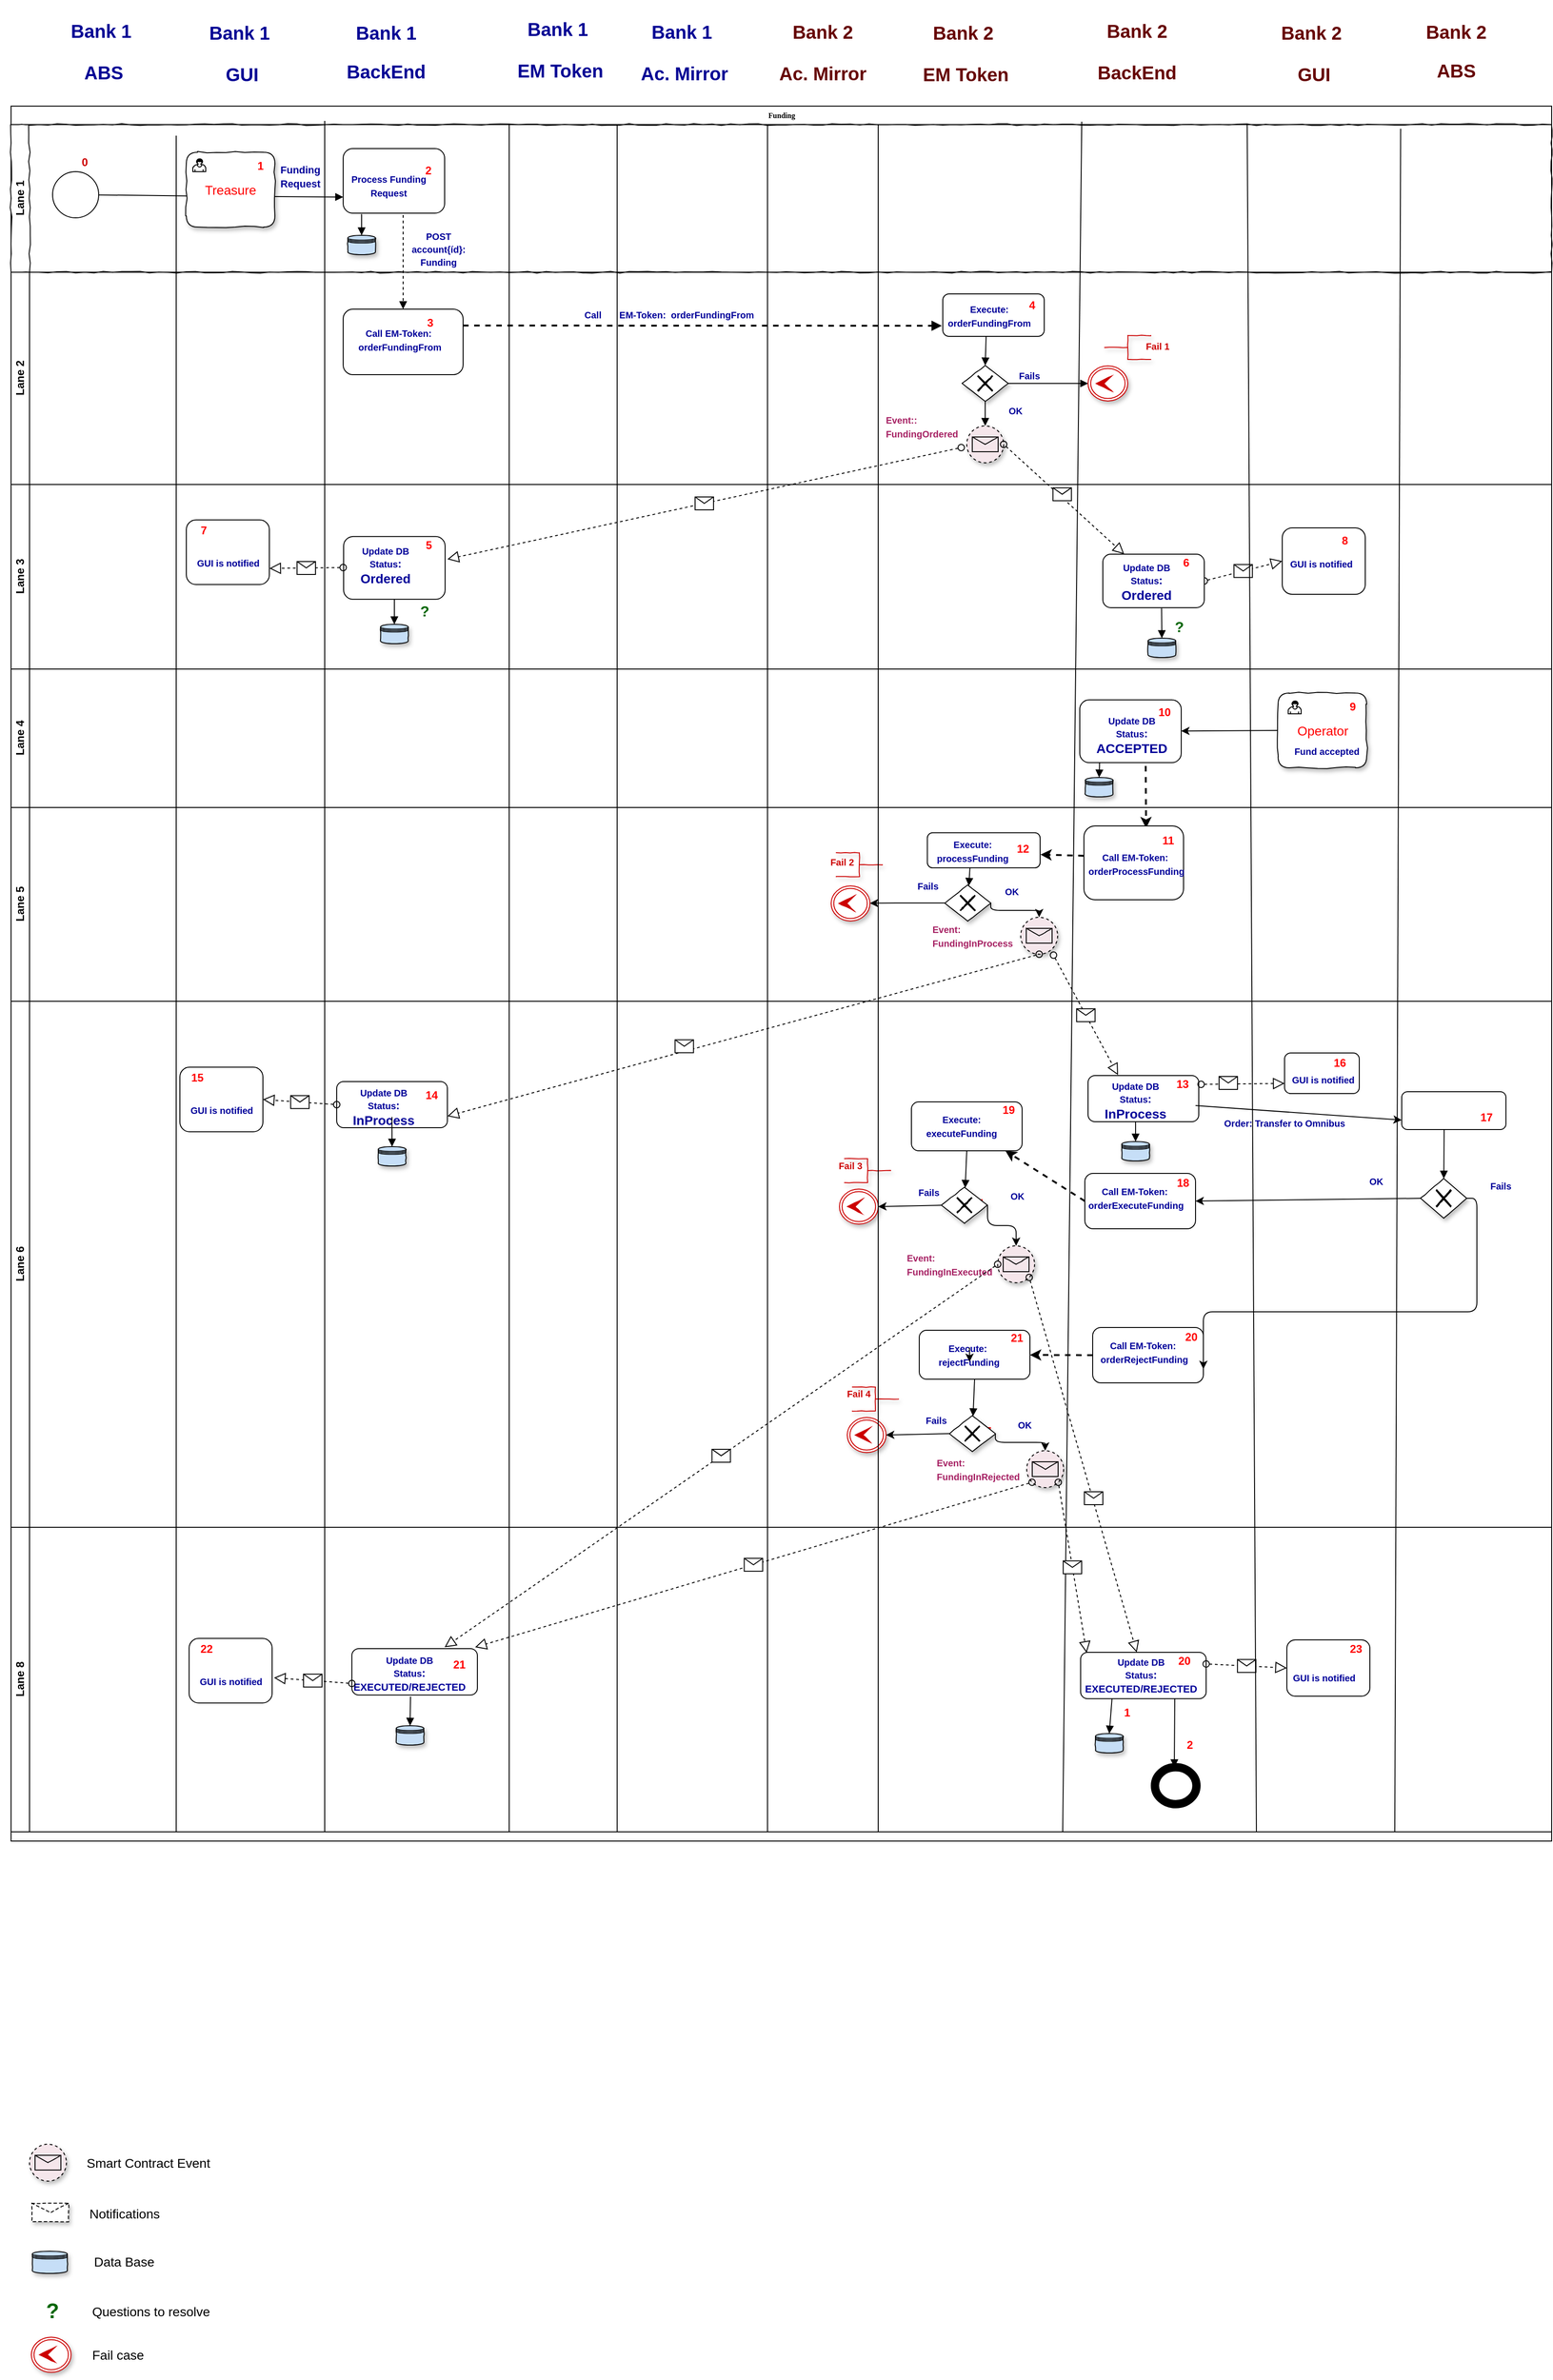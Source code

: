 <mxfile version="10.7.1" type="google"><diagram id="959N_IcHWZvC6GWgMN9F" name="Page-1"><mxGraphModel dx="1989" dy="1087" grid="1" gridSize="10" guides="1" tooltips="1" connect="1" arrows="1" fold="1" page="1" pageScale="1" pageWidth="827" pageHeight="1169" math="0" shadow="0"><root><mxCell id="0"/><mxCell id="1" parent="0"/><mxCell id="NFGgQeH4pPhgxuQYRHHf-1" value="Funding" style="swimlane;html=1;childLayout=stackLayout;horizontal=1;startSize=20;horizontalStack=0;rounded=0;shadow=0;labelBackgroundColor=none;strokeWidth=1;fontFamily=Verdana;fontSize=8;align=center;" parent="1" vertex="1"><mxGeometry x="20" y="170" width="1670" height="1880" as="geometry"><mxRectangle x="180" y="40" width="60" height="20" as="alternateBounds"/></mxGeometry></mxCell><object label="Lane 1" placeholders="1" id="NFGgQeH4pPhgxuQYRHHf-2"><mxCell style="swimlane;html=1;startSize=20;horizontal=0;fillColor=#FFFFFF;strokeColor=#000000;rounded=0;shadow=0;glass=0;comic=1;" parent="NFGgQeH4pPhgxuQYRHHf-1" vertex="1"><mxGeometry y="20" width="1670" height="160" as="geometry"><mxRectangle y="20" width="880" height="60" as="alternateBounds"/></mxGeometry></mxCell></object><mxCell id="NFGgQeH4pPhgxuQYRHHf-3" style="edgeStyle=orthogonalEdgeStyle;rounded=0;html=1;labelBackgroundColor=none;startArrow=none;startFill=0;startSize=5;endArrow=classicThin;endFill=1;endSize=5;jettySize=auto;orthogonalLoop=1;strokeColor=#000000;strokeWidth=1;fontFamily=Verdana;fontSize=8;fontColor=#000000;" parent="NFGgQeH4pPhgxuQYRHHf-2" edge="1"><mxGeometry relative="1" as="geometry"><mxPoint x="579.882" y="75.118" as="sourcePoint"/></mxGeometry></mxCell><mxCell id="NFGgQeH4pPhgxuQYRHHf-4" value="" style="endArrow=none;html=1;" parent="NFGgQeH4pPhgxuQYRHHf-2" edge="1"><mxGeometry width="50" height="50" relative="1" as="geometry"><mxPoint x="820" y="1850" as="sourcePoint"/><mxPoint x="820" as="targetPoint"/></mxGeometry></mxCell><mxCell id="NFGgQeH4pPhgxuQYRHHf-5" value="" style="endArrow=block;endFill=1;endSize=6;html=1;fontSize=3;fontColor=#660000;entryX=0;entryY=0.5;entryDx=0;entryDy=0;" parent="NFGgQeH4pPhgxuQYRHHf-2" edge="1" source="4tI7ShAkUxIYY1vKSTzm-69"><mxGeometry width="100" relative="1" as="geometry"><mxPoint x="95" y="79" as="sourcePoint"/><mxPoint x="202.353" y="77.471" as="targetPoint"/></mxGeometry></mxCell><mxCell id="NFGgQeH4pPhgxuQYRHHf-6" value="" style="group" parent="NFGgQeH4pPhgxuQYRHHf-2" vertex="1" connectable="0"><mxGeometry x="30" y="22.5" width="40" height="56" as="geometry"/></mxCell><mxCell id="NFGgQeH4pPhgxuQYRHHf-7" value="&lt;b&gt;&lt;font color=&quot;#cc0000&quot;&gt;0&lt;/font&gt;&lt;/b&gt;" style="text;html=1;strokeColor=none;fillColor=none;align=center;verticalAlign=middle;whiteSpace=wrap;rounded=0;" parent="NFGgQeH4pPhgxuQYRHHf-2" vertex="1"><mxGeometry x="60" y="30.5" width="40" height="20" as="geometry"/></mxCell><UserObject label="&lt;div style=&quot;text-align: left&quot;&gt;&lt;span style=&quot;font-size: 11px&quot;&gt;Funding Request&amp;nbsp;&lt;/span&gt;&lt;/div&gt;" placeholders="1" name="Variable" id="NFGgQeH4pPhgxuQYRHHf-17"><mxCell style="text;html=1;strokeColor=none;fillColor=none;align=center;verticalAlign=middle;whiteSpace=wrap;overflow=hidden;fontStyle=1;fontColor=#000099;" parent="NFGgQeH4pPhgxuQYRHHf-2" vertex="1"><mxGeometry x="291" y="36" width="58" height="39" as="geometry"/></mxCell></UserObject><mxCell id="NFGgQeH4pPhgxuQYRHHf-18" value="" style="endArrow=block;endFill=1;endSize=6;html=1;fontSize=3;fontColor=#FF0000;entryX=0;entryY=0.75;entryDx=0;entryDy=0;" parent="NFGgQeH4pPhgxuQYRHHf-2" target="NFGgQeH4pPhgxuQYRHHf-9" edge="1"><mxGeometry width="100" relative="1" as="geometry"><mxPoint x="286" y="78" as="sourcePoint"/><mxPoint x="360" y="81" as="targetPoint"/></mxGeometry></mxCell><mxCell id="NFGgQeH4pPhgxuQYRHHf-19" value="" style="group" parent="NFGgQeH4pPhgxuQYRHHf-2" vertex="1" connectable="0"><mxGeometry x="420.5" y="111" width="85" height="46" as="geometry"/></mxCell><UserObject label="&lt;font style=&quot;font-size: 10px&quot;&gt;POST account{íd}: Funding&lt;br&gt;&lt;/font&gt;" placeholders="1" name="Variable" id="NFGgQeH4pPhgxuQYRHHf-20"><mxCell style="text;html=1;strokeColor=none;fillColor=none;align=center;verticalAlign=middle;whiteSpace=wrap;overflow=hidden;fontStyle=1;fontColor=#000099;" parent="NFGgQeH4pPhgxuQYRHHf-19" vertex="1"><mxGeometry width="85" height="46" as="geometry"/></mxCell></UserObject><mxCell id="4tI7ShAkUxIYY1vKSTzm-34" value="" style="group" vertex="1" connectable="0" parent="NFGgQeH4pPhgxuQYRHHf-2"><mxGeometry x="190" y="30" width="96" height="81" as="geometry"/></mxCell><mxCell id="NFGgQeH4pPhgxuQYRHHf-14" value="&lt;div style=&quot;text-align: left&quot;&gt;&lt;font style=&quot;font-size: 14px&quot;&gt;Treasure&lt;/font&gt;&lt;/div&gt;" style="html=1;whiteSpace=wrap;rounded=1;shadow=1;glass=0;comic=1;gradientColor=none;fontSize=3;fontColor=#FF0000;align=center;" parent="4tI7ShAkUxIYY1vKSTzm-34" vertex="1"><mxGeometry width="96" height="81" as="geometry"/></mxCell><mxCell id="NFGgQeH4pPhgxuQYRHHf-15" value="" style="html=1;shape=mxgraph.bpmn.user_task;outlineConnect=0;" parent="NFGgQeH4pPhgxuQYRHHf-14" vertex="1"><mxGeometry width="14" height="14" relative="1" as="geometry"><mxPoint x="7" y="7" as="offset"/></mxGeometry></mxCell><mxCell id="NFGgQeH4pPhgxuQYRHHf-16" value="&lt;span&gt;&lt;font&gt;1&lt;/font&gt;&lt;/span&gt;" style="text;html=1;strokeColor=none;fillColor=none;align=center;verticalAlign=middle;whiteSpace=wrap;rounded=0;fontColor=#FF0000;fontStyle=1" parent="NFGgQeH4pPhgxuQYRHHf-14" vertex="1"><mxGeometry x="66.207" y="3.574" width="28.69" height="23.824" as="geometry"/></mxCell><mxCell id="4tI7ShAkUxIYY1vKSTzm-35" value="" style="group" vertex="1" connectable="0" parent="NFGgQeH4pPhgxuQYRHHf-2"><mxGeometry x="360" y="36" width="110" height="60" as="geometry"/></mxCell><mxCell id="NFGgQeH4pPhgxuQYRHHf-8" value="" style="group" parent="4tI7ShAkUxIYY1vKSTzm-35" vertex="1" connectable="0"><mxGeometry width="110" height="60" as="geometry"/></mxCell><mxCell id="NFGgQeH4pPhgxuQYRHHf-9" value="" style="rounded=1;whiteSpace=wrap;html=1;shadow=0;labelBackgroundColor=none;strokeColor=#000000;strokeWidth=1;fillColor=#ffffff;fontFamily=Verdana;fontSize=8;fontColor=#000000;align=center;" parent="NFGgQeH4pPhgxuQYRHHf-8" vertex="1"><mxGeometry y="-10" width="110" height="70" as="geometry"/></mxCell><mxCell id="NFGgQeH4pPhgxuQYRHHf-10" value="&lt;span&gt;&lt;font&gt;2&lt;/font&gt;&lt;/span&gt;" style="text;html=1;strokeColor=none;fillColor=none;align=center;verticalAlign=middle;whiteSpace=wrap;rounded=0;fontColor=#FF0000;fontStyle=1" parent="NFGgQeH4pPhgxuQYRHHf-8" vertex="1"><mxGeometry x="80" y="4" width="25" height="20" as="geometry"/></mxCell><mxCell id="NFGgQeH4pPhgxuQYRHHf-11" value="" style="group" parent="NFGgQeH4pPhgxuQYRHHf-8" vertex="1" connectable="0"><mxGeometry x="7" y="7" width="85" height="46" as="geometry"/></mxCell><UserObject label="&lt;font style=&quot;font-size: 10px&quot;&gt;Process Funding Request&lt;br&gt;&lt;/font&gt;" placeholders="1" name="Variable" id="NFGgQeH4pPhgxuQYRHHf-12"><mxCell style="text;html=1;strokeColor=none;fillColor=none;align=center;verticalAlign=middle;whiteSpace=wrap;overflow=hidden;fontStyle=1;fontColor=#000099;" parent="NFGgQeH4pPhgxuQYRHHf-11" vertex="1"><mxGeometry width="85" height="46" as="geometry"/></mxCell></UserObject><mxCell id="4tI7ShAkUxIYY1vKSTzm-36" value="" style="group" vertex="1" connectable="0" parent="NFGgQeH4pPhgxuQYRHHf-2"><mxGeometry x="365" y="97" width="30" height="44" as="geometry"/></mxCell><mxCell id="NFGgQeH4pPhgxuQYRHHf-21" value="" style="shape=datastore;whiteSpace=wrap;html=1;rounded=1;shadow=1;glass=0;comic=1;gradientColor=none;fontSize=12;fontColor=#000000;align=center;labelBackgroundColor=#D4E1F5;labelBorderColor=none;fillColor=#C6DEF7;" parent="4tI7ShAkUxIYY1vKSTzm-36" vertex="1"><mxGeometry y="23" width="30" height="21" as="geometry"/></mxCell><mxCell id="NFGgQeH4pPhgxuQYRHHf-22" value="" style="endArrow=block;endFill=1;endSize=6;html=1;fontSize=12;fontColor=#000000;entryX=0.5;entryY=0;entryDx=0;entryDy=0;entryPerimeter=0;" parent="4tI7ShAkUxIYY1vKSTzm-36" target="NFGgQeH4pPhgxuQYRHHf-21" edge="1"><mxGeometry width="100" relative="1" as="geometry"><mxPoint x="15" as="sourcePoint"/><mxPoint x="-32.5" y="31.833" as="targetPoint"/></mxGeometry></mxCell><mxCell id="4tI7ShAkUxIYY1vKSTzm-69" value="" style="shape=mxgraph.bpmn.shape;html=1;verticalLabelPosition=bottom;labelBackgroundColor=#ffffff;verticalAlign=top;align=center;perimeter=ellipsePerimeter;outlineConnect=0;outline=standard;symbol=general;" vertex="1" parent="NFGgQeH4pPhgxuQYRHHf-2"><mxGeometry x="45" y="51" width="50" height="50" as="geometry"/></mxCell><mxCell id="NFGgQeH4pPhgxuQYRHHf-23" value="Lane 2" style="swimlane;html=1;startSize=20;horizontal=0;" parent="NFGgQeH4pPhgxuQYRHHf-1" vertex="1"><mxGeometry y="180" width="1670" height="230" as="geometry"/></mxCell><mxCell id="NFGgQeH4pPhgxuQYRHHf-24" value="" style="endArrow=none;html=1;" parent="NFGgQeH4pPhgxuQYRHHf-23" edge="1"><mxGeometry width="50" height="50" relative="1" as="geometry"><mxPoint x="179" y="1690" as="sourcePoint"/><mxPoint x="179" y="-148" as="targetPoint"/></mxGeometry></mxCell><mxCell id="NFGgQeH4pPhgxuQYRHHf-31" value="" style="endArrow=block;endFill=1;endSize=6;html=1;fontSize=12;fontColor=#000000;exitX=1;exitY=0.25;exitDx=0;exitDy=0;dashed=1;strokeWidth=2;" parent="NFGgQeH4pPhgxuQYRHHf-23" source="NFGgQeH4pPhgxuQYRHHf-28" edge="1"><mxGeometry width="100" relative="1" as="geometry"><mxPoint x="470" y="57" as="sourcePoint"/><mxPoint x="1009" y="58" as="targetPoint"/></mxGeometry></mxCell><mxCell id="NFGgQeH4pPhgxuQYRHHf-32" value="&lt;span style=&quot;text-align: left ; font-size: 10px&quot;&gt;Call&amp;nbsp; &amp;nbsp; &amp;nbsp; &amp;nbsp;EM-Token:&amp;nbsp; orderFundingFrom&lt;/span&gt;&lt;br&gt;" style="text;html=1;strokeColor=none;fillColor=none;align=center;verticalAlign=middle;whiteSpace=wrap;rounded=0;shadow=1;glass=0;comic=1;fontSize=12;fontColor=#000099;fontStyle=1" parent="NFGgQeH4pPhgxuQYRHHf-23" vertex="1"><mxGeometry x="500" y="36" width="427" height="20" as="geometry"/></mxCell><mxCell id="NFGgQeH4pPhgxuQYRHHf-49" value="&lt;div style=&quot;text-align: left&quot;&gt;&lt;span style=&quot;font-size: 10px&quot;&gt;&lt;font color=&quot;#a62163&quot;&gt;Event::&lt;/font&gt;&lt;/span&gt;&lt;/div&gt;&lt;div style=&quot;text-align: left&quot;&gt;&lt;span style=&quot;font-size: 10px&quot;&gt;&lt;font color=&quot;#a62163&quot;&gt;FundingOrdered&lt;/font&gt;&lt;/span&gt;&lt;/div&gt;" style="text;html=1;strokeColor=none;fillColor=none;align=center;verticalAlign=middle;whiteSpace=wrap;rounded=0;shadow=1;glass=0;comic=1;fontSize=12;fontColor=#000099;fontStyle=1" parent="NFGgQeH4pPhgxuQYRHHf-23" vertex="1"><mxGeometry x="935" y="156" width="105" height="21" as="geometry"/></mxCell><mxCell id="NFGgQeH4pPhgxuQYRHHf-51" value="" style="startArrow=oval;startFill=0;startSize=7;endArrow=block;endFill=0;endSize=10;dashed=1;html=1;entryX=1;entryY=1.049;entryDx=0;entryDy=0;entryPerimeter=0;" parent="NFGgQeH4pPhgxuQYRHHf-23" target="NFGgQeH4pPhgxuQYRHHf-338" edge="1"><mxGeometry relative="1" as="geometry"><mxPoint x="1030" y="190" as="sourcePoint"/><mxPoint x="535" y="251.995" as="targetPoint"/></mxGeometry></mxCell><mxCell id="NFGgQeH4pPhgxuQYRHHf-52" value="" style="shape=message;html=1;outlineConnect=0;" parent="NFGgQeH4pPhgxuQYRHHf-51" vertex="1"><mxGeometry width="20" height="14" relative="1" as="geometry"><mxPoint x="-10" y="-7" as="offset"/></mxGeometry></mxCell><mxCell id="4tI7ShAkUxIYY1vKSTzm-37" value="" style="group" vertex="1" connectable="0" parent="NFGgQeH4pPhgxuQYRHHf-23"><mxGeometry x="360" y="40" width="130" height="71" as="geometry"/></mxCell><mxCell id="NFGgQeH4pPhgxuQYRHHf-25" value="" style="group" parent="4tI7ShAkUxIYY1vKSTzm-37" vertex="1" connectable="0"><mxGeometry width="130" height="71" as="geometry"/></mxCell><mxCell id="NFGgQeH4pPhgxuQYRHHf-26" value="" style="group" parent="NFGgQeH4pPhgxuQYRHHf-25" vertex="1" connectable="0"><mxGeometry width="130" height="71" as="geometry"/></mxCell><mxCell id="NFGgQeH4pPhgxuQYRHHf-27" value="" style="group" parent="NFGgQeH4pPhgxuQYRHHf-26" vertex="1" connectable="0"><mxGeometry width="130" height="71" as="geometry"/></mxCell><mxCell id="NFGgQeH4pPhgxuQYRHHf-28" value="" style="rounded=1;whiteSpace=wrap;html=1;shadow=0;labelBackgroundColor=none;strokeColor=#000000;strokeWidth=1;fillColor=#ffffff;fontFamily=Verdana;fontSize=8;fontColor=#000000;align=center;" parent="NFGgQeH4pPhgxuQYRHHf-27" vertex="1"><mxGeometry width="130" height="71" as="geometry"/></mxCell><mxCell id="NFGgQeH4pPhgxuQYRHHf-29" value="&lt;span&gt;&lt;font&gt;3&lt;/font&gt;&lt;/span&gt;" style="text;html=1;strokeColor=none;fillColor=none;align=center;verticalAlign=middle;whiteSpace=wrap;rounded=0;fontColor=#FF0000;fontStyle=1" parent="NFGgQeH4pPhgxuQYRHHf-27" vertex="1"><mxGeometry x="70.909" y="3.55" width="47.273" height="23.667" as="geometry"/></mxCell><mxCell id="NFGgQeH4pPhgxuQYRHHf-30" value="&lt;span style=&quot;text-align: left ; font-size: 10px&quot;&gt;Call EM-Token:&amp;nbsp; orderFundingFrom&lt;/span&gt;&lt;br&gt;" style="text;html=1;strokeColor=none;fillColor=none;align=center;verticalAlign=middle;whiteSpace=wrap;rounded=0;shadow=1;glass=0;comic=1;fontSize=12;fontColor=#000099;fontStyle=1" parent="NFGgQeH4pPhgxuQYRHHf-27" vertex="1"><mxGeometry x="14.182" y="4.142" width="94.545" height="57.983" as="geometry"/></mxCell><mxCell id="4tI7ShAkUxIYY1vKSTzm-38" value="" style="group" vertex="1" connectable="0" parent="NFGgQeH4pPhgxuQYRHHf-23"><mxGeometry x="1010" y="28" width="110" height="46" as="geometry"/></mxCell><mxCell id="NFGgQeH4pPhgxuQYRHHf-37" value="" style="group" parent="4tI7ShAkUxIYY1vKSTzm-38" vertex="1" connectable="0"><mxGeometry width="110" height="46" as="geometry"/></mxCell><mxCell id="NFGgQeH4pPhgxuQYRHHf-38" value="" style="group" parent="NFGgQeH4pPhgxuQYRHHf-37" vertex="1" connectable="0"><mxGeometry width="110" height="46" as="geometry"/></mxCell><mxCell id="NFGgQeH4pPhgxuQYRHHf-39" value="" style="group" parent="NFGgQeH4pPhgxuQYRHHf-38" vertex="1" connectable="0"><mxGeometry width="110" height="46" as="geometry"/></mxCell><mxCell id="NFGgQeH4pPhgxuQYRHHf-40" value="" style="rounded=1;whiteSpace=wrap;html=1;shadow=0;labelBackgroundColor=none;strokeColor=#000000;strokeWidth=1;fillColor=#ffffff;fontFamily=Verdana;fontSize=8;fontColor=#000000;align=center;" parent="NFGgQeH4pPhgxuQYRHHf-39" vertex="1"><mxGeometry y="-4.5" width="110" height="46" as="geometry"/></mxCell><mxCell id="NFGgQeH4pPhgxuQYRHHf-41" value="&lt;span&gt;&lt;font&gt;4&lt;/font&gt;&lt;/span&gt;" style="text;html=1;strokeColor=none;fillColor=none;align=center;verticalAlign=middle;whiteSpace=wrap;rounded=0;fontColor=#FF0000;fontStyle=1" parent="NFGgQeH4pPhgxuQYRHHf-39" vertex="1"><mxGeometry x="77" y="-0.98" width="40" height="18.4" as="geometry"/></mxCell><mxCell id="NFGgQeH4pPhgxuQYRHHf-42" value="&lt;span style=&quot;text-align: left ; font-size: 10px&quot;&gt;Execute: orderFundingFrom&lt;/span&gt;&lt;br&gt;" style="text;html=1;strokeColor=none;fillColor=none;align=center;verticalAlign=middle;whiteSpace=wrap;rounded=0;shadow=1;glass=0;comic=1;fontSize=12;fontColor=#000099;fontStyle=1" parent="NFGgQeH4pPhgxuQYRHHf-39" vertex="1"><mxGeometry x="9.5" y="8.5" width="81" height="20" as="geometry"/></mxCell><mxCell id="4tI7ShAkUxIYY1vKSTzm-39" value="" style="group" vertex="1" connectable="0" parent="NFGgQeH4pPhgxuQYRHHf-23"><mxGeometry x="1031" y="68.5" width="241.5" height="138" as="geometry"/></mxCell><mxCell id="NFGgQeH4pPhgxuQYRHHf-33" value="" style="shape=mxgraph.bpmn.shape;html=1;verticalLabelPosition=bottom;labelBackgroundColor=#ffffff;verticalAlign=top;align=center;perimeter=rhombusPerimeter;background=gateway;outlineConnect=0;outline=none;symbol=exclusiveGw;rounded=1;shadow=1;glass=0;comic=1;fillColor=#FFFFFF;gradientColor=none;fontSize=12;fontColor=#000000;" parent="4tI7ShAkUxIYY1vKSTzm-39" vertex="1"><mxGeometry y="32.5" width="50" height="39" as="geometry"/></mxCell><mxCell id="NFGgQeH4pPhgxuQYRHHf-34" value="" style="endArrow=block;endFill=1;endSize=6;html=1;fontSize=12;fontColor=#000000;entryX=0.5;entryY=0;entryDx=0;entryDy=0;exitX=0.427;exitY=1.011;exitDx=0;exitDy=0;exitPerimeter=0;" parent="4tI7ShAkUxIYY1vKSTzm-39" source="NFGgQeH4pPhgxuQYRHHf-40" target="NFGgQeH4pPhgxuQYRHHf-33" edge="1"><mxGeometry width="100" relative="1" as="geometry"><mxPoint x="34" y="1.5" as="sourcePoint"/><mxPoint x="29.335" y="40.761" as="targetPoint"/></mxGeometry></mxCell><mxCell id="NFGgQeH4pPhgxuQYRHHf-35" value="&lt;div style=&quot;text-align: left&quot;&gt;&lt;span style=&quot;font-size: 10px&quot;&gt;Fails&lt;/span&gt;&lt;/div&gt;" style="text;html=1;strokeColor=none;fillColor=none;align=center;verticalAlign=middle;whiteSpace=wrap;rounded=0;shadow=1;glass=0;comic=1;fontSize=12;fontColor=#000099;fontStyle=1" parent="4tI7ShAkUxIYY1vKSTzm-39" vertex="1"><mxGeometry x="42.5" y="33" width="60" height="20" as="geometry"/></mxCell><mxCell id="NFGgQeH4pPhgxuQYRHHf-36" value="" style="endArrow=block;endFill=1;endSize=6;html=1;fontSize=12;fontColor=#000000;exitX=1;exitY=0.5;exitDx=0;exitDy=0;entryX=0.5;entryY=0;entryDx=0;entryDy=0;" parent="4tI7ShAkUxIYY1vKSTzm-39" source="NFGgQeH4pPhgxuQYRHHf-33" target="NFGgQeH4pPhgxuQYRHHf-43" edge="1"><mxGeometry width="100" relative="1" as="geometry"><mxPoint x="-1041" y="860.5" as="sourcePoint"/><mxPoint x="129" y="50.5" as="targetPoint"/></mxGeometry></mxCell><mxCell id="NFGgQeH4pPhgxuQYRHHf-43" value="" style="shape=mxgraph.bpmn.shape;html=1;verticalLabelPosition=bottom;labelBackgroundColor=#ffffff;verticalAlign=top;align=center;perimeter=ellipsePerimeter;outlineConnect=0;outline=throwing;symbol=escalation;rounded=1;shadow=1;glass=0;comic=1;fillColor=#FFFFFF;gradientColor=none;fontSize=12;fontColor=#000000;rotation=-90;strokeColor=#CC0000;" parent="4tI7ShAkUxIYY1vKSTzm-39" vertex="1"><mxGeometry x="139" y="30.5" width="38" height="43" as="geometry"/></mxCell><mxCell id="NFGgQeH4pPhgxuQYRHHf-44" value="" style="group" parent="4tI7ShAkUxIYY1vKSTzm-39" vertex="1" connectable="0"><mxGeometry x="154.5" width="87" height="26" as="geometry"/></mxCell><mxCell id="NFGgQeH4pPhgxuQYRHHf-45" value="&lt;div style=&quot;text-align: left&quot;&gt;&lt;span style=&quot;font-size: 10px&quot;&gt;Fail 1&lt;/span&gt;&lt;/div&gt;" style="text;html=1;strokeColor=none;fillColor=none;align=center;verticalAlign=middle;whiteSpace=wrap;rounded=0;shadow=1;glass=0;comic=1;fontSize=12;fontColor=#CC0000;fontStyle=1" parent="NFGgQeH4pPhgxuQYRHHf-44" vertex="1"><mxGeometry x="27" y="1.5" width="60" height="20" as="geometry"/></mxCell><mxCell id="NFGgQeH4pPhgxuQYRHHf-46" value="" style="html=1;shape=mxgraph.flowchart.annotation_2;align=left;rounded=1;shadow=1;glass=0;comic=1;labelBackgroundColor=#D4E1F5;strokeColor=#CC0000;fillColor=#FFFFFF;gradientColor=none;fontSize=12;fontColor=#000000;" parent="NFGgQeH4pPhgxuQYRHHf-44" vertex="1"><mxGeometry width="50" height="26" as="geometry"/></mxCell><mxCell id="NFGgQeH4pPhgxuQYRHHf-47" value="" style="shape=mxgraph.bpmn.shape;html=1;verticalLabelPosition=bottom;labelBackgroundColor=#ffffff;verticalAlign=top;align=center;perimeter=ellipsePerimeter;outlineConnect=0;outline=eventNonint;symbol=message;rounded=1;shadow=1;glass=0;comic=1;fillColor=#F5E6EB;gradientColor=none;fontSize=12;fontColor=#000000;" parent="4tI7ShAkUxIYY1vKSTzm-39" vertex="1"><mxGeometry x="5" y="98" width="40" height="40" as="geometry"/></mxCell><mxCell id="NFGgQeH4pPhgxuQYRHHf-48" value="" style="endArrow=block;endFill=1;endSize=6;html=1;fontSize=12;fontColor=#000000;entryX=0.5;entryY=0;entryDx=0;entryDy=0;exitX=0.5;exitY=1;exitDx=0;exitDy=0;" parent="4tI7ShAkUxIYY1vKSTzm-39" source="NFGgQeH4pPhgxuQYRHHf-33" target="NFGgQeH4pPhgxuQYRHHf-47" edge="1"><mxGeometry width="100" relative="1" as="geometry"><mxPoint x="29" y="79.5" as="sourcePoint"/><mxPoint x="7" y="121.5" as="targetPoint"/></mxGeometry></mxCell><mxCell id="NFGgQeH4pPhgxuQYRHHf-50" value="&lt;div style=&quot;text-align: left&quot;&gt;&lt;span style=&quot;font-size: 10px&quot;&gt;OK&lt;/span&gt;&lt;/div&gt;" style="text;html=1;strokeColor=none;fillColor=none;align=center;verticalAlign=middle;whiteSpace=wrap;rounded=0;shadow=1;glass=0;comic=1;fontSize=12;fontColor=#000099;fontStyle=1" parent="4tI7ShAkUxIYY1vKSTzm-39" vertex="1"><mxGeometry x="42.5" y="71.5" width="30" height="20" as="geometry"/></mxCell><mxCell id="NFGgQeH4pPhgxuQYRHHf-55" value="Lane 3" style="swimlane;html=1;startSize=20;horizontal=0;" parent="NFGgQeH4pPhgxuQYRHHf-1" vertex="1"><mxGeometry y="410" width="1670" height="200" as="geometry"/></mxCell><mxCell id="NFGgQeH4pPhgxuQYRHHf-56" style="edgeStyle=orthogonalEdgeStyle;rounded=0;html=1;labelBackgroundColor=none;startArrow=none;startFill=0;startSize=5;endArrow=classicThin;endFill=1;endSize=5;jettySize=auto;orthogonalLoop=1;strokeColor=#000000;strokeWidth=1;fontFamily=Verdana;fontSize=8;fontColor=#000000;" parent="NFGgQeH4pPhgxuQYRHHf-55" edge="1"><mxGeometry relative="1" as="geometry"><mxPoint x="530" y="75.5" as="targetPoint"/></mxGeometry></mxCell><mxCell id="NFGgQeH4pPhgxuQYRHHf-57" value="" style="group" parent="NFGgQeH4pPhgxuQYRHHf-55" vertex="1" connectable="0"><mxGeometry x="190" y="30" width="90" height="70" as="geometry"/></mxCell><mxCell id="NFGgQeH4pPhgxuQYRHHf-58" value="" style="group" parent="NFGgQeH4pPhgxuQYRHHf-57" vertex="1" connectable="0"><mxGeometry y="8.4" width="90" height="70" as="geometry"/></mxCell><mxCell id="NFGgQeH4pPhgxuQYRHHf-59" value="" style="group" parent="NFGgQeH4pPhgxuQYRHHf-58" vertex="1" connectable="0"><mxGeometry width="90" height="70" as="geometry"/></mxCell><mxCell id="NFGgQeH4pPhgxuQYRHHf-60" value="" style="rounded=1;whiteSpace=wrap;html=1;shadow=0;labelBackgroundColor=none;strokeColor=#000000;strokeWidth=1;fillColor=#ffffff;fontFamily=Verdana;fontSize=8;fontColor=#000000;align=center;" parent="NFGgQeH4pPhgxuQYRHHf-59" vertex="1"><mxGeometry width="90" height="70" as="geometry"/></mxCell><mxCell id="NFGgQeH4pPhgxuQYRHHf-61" value="&lt;span&gt;&lt;font&gt;7&lt;/font&gt;&lt;/span&gt;" style="text;html=1;strokeColor=none;fillColor=none;align=center;verticalAlign=middle;whiteSpace=wrap;rounded=0;fontColor=#FF0000;fontStyle=1" parent="NFGgQeH4pPhgxuQYRHHf-59" vertex="1"><mxGeometry x="8" y="3" width="22" height="17" as="geometry"/></mxCell><mxCell id="NFGgQeH4pPhgxuQYRHHf-62" value="&lt;span style=&quot;text-align: left ; font-size: 10px&quot;&gt;GUI is notified&lt;/span&gt;&lt;br&gt;" style="text;html=1;strokeColor=none;fillColor=none;align=center;verticalAlign=middle;whiteSpace=wrap;rounded=0;shadow=1;glass=0;comic=1;fontSize=12;fontColor=#000099;fontStyle=1" parent="NFGgQeH4pPhgxuQYRHHf-59" vertex="1"><mxGeometry x="4.5" y="33.331" width="81" height="26.923" as="geometry"/></mxCell><mxCell id="NFGgQeH4pPhgxuQYRHHf-92" value="" style="startArrow=oval;startFill=0;startSize=7;endArrow=block;endFill=0;endSize=10;dashed=1;html=1;entryX=0;entryY=0.5;entryDx=0;entryDy=0;exitX=1;exitY=0.5;exitDx=0;exitDy=0;" parent="NFGgQeH4pPhgxuQYRHHf-55" source="NFGgQeH4pPhgxuQYRHHf-86" target="NFGgQeH4pPhgxuQYRHHf-66" edge="1"><mxGeometry relative="1" as="geometry"><mxPoint x="1293" y="68" as="sourcePoint"/><mxPoint x="1390" y="80" as="targetPoint"/></mxGeometry></mxCell><mxCell id="NFGgQeH4pPhgxuQYRHHf-93" value="" style="shape=message;html=1;outlineConnect=0;" parent="NFGgQeH4pPhgxuQYRHHf-92" vertex="1"><mxGeometry width="20" height="14" relative="1" as="geometry"><mxPoint x="-10" y="-7" as="offset"/></mxGeometry></mxCell><mxCell id="NFGgQeH4pPhgxuQYRHHf-83" value="" style="group" parent="NFGgQeH4pPhgxuQYRHHf-55" vertex="1" connectable="0"><mxGeometry x="1173.5" y="102.5" width="120" height="51" as="geometry"/></mxCell><mxCell id="NFGgQeH4pPhgxuQYRHHf-84" value="" style="group" parent="NFGgQeH4pPhgxuQYRHHf-83" vertex="1" connectable="0"><mxGeometry width="120" height="51" as="geometry"/></mxCell><mxCell id="NFGgQeH4pPhgxuQYRHHf-85" value="" style="group" parent="NFGgQeH4pPhgxuQYRHHf-84" vertex="1" connectable="0"><mxGeometry width="120" height="51" as="geometry"/></mxCell><mxCell id="4tI7ShAkUxIYY1vKSTzm-40" value="" style="group" vertex="1" connectable="0" parent="NFGgQeH4pPhgxuQYRHHf-85"><mxGeometry x="10" y="-27.08" width="110" height="58.08" as="geometry"/></mxCell><mxCell id="NFGgQeH4pPhgxuQYRHHf-86" value="" style="rounded=1;whiteSpace=wrap;html=1;shadow=0;labelBackgroundColor=none;strokeColor=#000000;strokeWidth=1;fillColor=#ffffff;fontFamily=Verdana;fontSize=8;fontColor=#000000;align=center;" parent="4tI7ShAkUxIYY1vKSTzm-40" vertex="1"><mxGeometry y="0.08" width="110" height="58" as="geometry"/></mxCell><mxCell id="NFGgQeH4pPhgxuQYRHHf-87" value="&lt;span style=&quot;text-align: left ; font-size: 10px&quot;&gt;Update DB&lt;br&gt;&lt;/span&gt;&lt;font style=&quot;font-size: 10px&quot;&gt;Status&lt;/font&gt;:&lt;br&gt;&lt;font style=&quot;font-size: 14px&quot;&gt;Ordered&lt;/font&gt;&lt;br&gt;" style="text;html=1;strokeColor=none;fillColor=none;align=center;verticalAlign=middle;whiteSpace=wrap;rounded=0;shadow=1;glass=0;comic=1;fontSize=12;fontColor=#000099;fontStyle=1" parent="4tI7ShAkUxIYY1vKSTzm-40" vertex="1"><mxGeometry x="17.5" y="18.063" width="60" height="23.448" as="geometry"/></mxCell><mxCell id="NFGgQeH4pPhgxuQYRHHf-88" value="&lt;span&gt;&lt;font&gt;6&lt;/font&gt;&lt;/span&gt;" style="text;html=1;strokeColor=none;fillColor=none;align=center;verticalAlign=middle;whiteSpace=wrap;rounded=0;fontColor=#FF0000;fontStyle=1" parent="4tI7ShAkUxIYY1vKSTzm-40" vertex="1"><mxGeometry x="71.917" width="37.667" height="19.2" as="geometry"/></mxCell><mxCell id="NFGgQeH4pPhgxuQYRHHf-70" value="" style="shape=datastore;whiteSpace=wrap;html=1;rounded=1;shadow=1;glass=0;comic=1;gradientColor=none;fontSize=12;fontColor=#000000;align=center;labelBackgroundColor=#D4E1F5;labelBorderColor=none;fillColor=#C6DEF7;" parent="NFGgQeH4pPhgxuQYRHHf-55" vertex="1"><mxGeometry x="400.5" y="151.5" width="30" height="21" as="geometry"/></mxCell><mxCell id="NFGgQeH4pPhgxuQYRHHf-71" value="" style="endArrow=block;endFill=1;endSize=6;html=1;fontSize=12;fontColor=#000000;entryX=0.5;entryY=0;entryDx=0;entryDy=0;entryPerimeter=0;exitX=0.5;exitY=1;exitDx=0;exitDy=0;" parent="NFGgQeH4pPhgxuQYRHHf-55" source="NFGgQeH4pPhgxuQYRHHf-73" target="NFGgQeH4pPhgxuQYRHHf-70" edge="1"><mxGeometry width="100" relative="1" as="geometry"><mxPoint x="410.5" y="128.5" as="sourcePoint"/><mxPoint x="342.5" y="-29.667" as="targetPoint"/></mxGeometry></mxCell><mxCell id="NFGgQeH4pPhgxuQYRHHf-72" value="" style="group" parent="NFGgQeH4pPhgxuQYRHHf-55" vertex="1" connectable="0"><mxGeometry x="360.5" y="70.5" width="111" height="68" as="geometry"/></mxCell><mxCell id="NFGgQeH4pPhgxuQYRHHf-73" value="" style="rounded=1;whiteSpace=wrap;html=1;shadow=0;labelBackgroundColor=none;strokeColor=#000000;strokeWidth=1;fillColor=#ffffff;fontFamily=Verdana;fontSize=8;fontColor=#000000;align=center;" parent="NFGgQeH4pPhgxuQYRHHf-72" vertex="1"><mxGeometry y="-14.069" width="110" height="68" as="geometry"/></mxCell><mxCell id="NFGgQeH4pPhgxuQYRHHf-74" value="&lt;span style=&quot;text-align: left ; font-size: 10px&quot;&gt;Update DB&lt;br&gt;&lt;/span&gt;&lt;font style=&quot;font-size: 10px&quot;&gt;Status&lt;/font&gt;:&lt;br&gt;&lt;font style=&quot;font-size: 14px&quot;&gt;Ordered&lt;/font&gt;&lt;br&gt;" style="text;html=1;strokeColor=none;fillColor=none;align=center;verticalAlign=middle;whiteSpace=wrap;rounded=0;shadow=1;glass=0;comic=1;fontSize=12;fontColor=#000099;fontStyle=1" parent="NFGgQeH4pPhgxuQYRHHf-72" vertex="1"><mxGeometry x="15" y="4.483" width="60" height="23.448" as="geometry"/></mxCell><mxCell id="NFGgQeH4pPhgxuQYRHHf-77" value="&lt;span style=&quot;text-align: left&quot;&gt;&lt;font style=&quot;font-size: 16px&quot; color=&quot;#006600&quot;&gt;?&lt;/font&gt;&lt;/span&gt;&lt;br&gt;" style="text;html=1;strokeColor=none;fillColor=none;align=center;verticalAlign=middle;whiteSpace=wrap;rounded=0;shadow=1;glass=0;comic=1;fontSize=12;fontColor=#00FF00;fontStyle=1" parent="NFGgQeH4pPhgxuQYRHHf-55" vertex="1"><mxGeometry x="430.5" y="127" width="35" height="20" as="geometry"/></mxCell><mxCell id="NFGgQeH4pPhgxuQYRHHf-338" value="&lt;span&gt;&lt;font&gt;5&lt;/font&gt;&lt;/span&gt;" style="text;html=1;strokeColor=none;fillColor=none;align=center;verticalAlign=middle;whiteSpace=wrap;rounded=0;fontColor=#FF0000;fontStyle=1" parent="NFGgQeH4pPhgxuQYRHHf-55" vertex="1"><mxGeometry x="433" y="52.47" width="40" height="27.2" as="geometry"/></mxCell><mxCell id="4tI7ShAkUxIYY1vKSTzm-23" value="" style="startArrow=oval;startFill=0;startSize=7;endArrow=block;endFill=0;endSize=10;dashed=1;html=1;entryX=1;entryY=0.75;entryDx=0;entryDy=0;" edge="1" parent="NFGgQeH4pPhgxuQYRHHf-55" target="NFGgQeH4pPhgxuQYRHHf-60"><mxGeometry relative="1" as="geometry"><mxPoint x="360" y="90" as="sourcePoint"/><mxPoint x="310" y="150" as="targetPoint"/></mxGeometry></mxCell><mxCell id="4tI7ShAkUxIYY1vKSTzm-24" value="" style="shape=message;html=1;outlineConnect=0;" vertex="1" parent="4tI7ShAkUxIYY1vKSTzm-23"><mxGeometry width="20" height="14" relative="1" as="geometry"><mxPoint x="-10" y="-7" as="offset"/></mxGeometry></mxCell><mxCell id="4tI7ShAkUxIYY1vKSTzm-41" value="" style="group" vertex="1" connectable="0" parent="NFGgQeH4pPhgxuQYRHHf-55"><mxGeometry x="1232.5" y="143.5" width="51.5" height="44" as="geometry"/></mxCell><mxCell id="NFGgQeH4pPhgxuQYRHHf-81" value="" style="shape=datastore;whiteSpace=wrap;html=1;rounded=1;shadow=1;glass=0;comic=1;gradientColor=none;fontSize=12;fontColor=#000000;align=center;labelBackgroundColor=#D4E1F5;labelBorderColor=none;fillColor=#C6DEF7;" parent="4tI7ShAkUxIYY1vKSTzm-41" vertex="1"><mxGeometry y="23" width="30" height="21" as="geometry"/></mxCell><mxCell id="NFGgQeH4pPhgxuQYRHHf-82" value="" style="endArrow=block;endFill=1;endSize=6;html=1;fontSize=12;fontColor=#000000;entryX=0.5;entryY=0;entryDx=0;entryDy=0;entryPerimeter=0;exitX=0.579;exitY=1.011;exitDx=0;exitDy=0;exitPerimeter=0;" parent="4tI7ShAkUxIYY1vKSTzm-41" source="NFGgQeH4pPhgxuQYRHHf-86" target="NFGgQeH4pPhgxuQYRHHf-81" edge="1"><mxGeometry width="100" relative="1" as="geometry"><mxPoint x="6" y="-10" as="sourcePoint"/><mxPoint x="-89.5" y="-653.667" as="targetPoint"/></mxGeometry></mxCell><mxCell id="NFGgQeH4pPhgxuQYRHHf-89" value="&lt;span style=&quot;text-align: left&quot;&gt;&lt;font style=&quot;font-size: 16px&quot; color=&quot;#006600&quot;&gt;?&lt;/font&gt;&lt;/span&gt;&lt;br&gt;" style="text;html=1;strokeColor=none;fillColor=none;align=center;verticalAlign=middle;whiteSpace=wrap;rounded=0;shadow=1;glass=0;comic=1;fontSize=12;fontColor=#00FF00;fontStyle=1" parent="4tI7ShAkUxIYY1vKSTzm-41" vertex="1"><mxGeometry x="16.5" width="35" height="20" as="geometry"/></mxCell><mxCell id="4tI7ShAkUxIYY1vKSTzm-42" value="" style="group" vertex="1" connectable="0" parent="NFGgQeH4pPhgxuQYRHHf-55"><mxGeometry x="1363" y="20" width="90" height="97" as="geometry"/></mxCell><mxCell id="NFGgQeH4pPhgxuQYRHHf-63" value="" style="group" parent="4tI7ShAkUxIYY1vKSTzm-42" vertex="1" connectable="0"><mxGeometry width="90" height="97" as="geometry"/></mxCell><mxCell id="NFGgQeH4pPhgxuQYRHHf-64" value="" style="group" parent="NFGgQeH4pPhgxuQYRHHf-63" vertex="1" connectable="0"><mxGeometry width="90" height="97" as="geometry"/></mxCell><mxCell id="NFGgQeH4pPhgxuQYRHHf-65" value="" style="group" parent="NFGgQeH4pPhgxuQYRHHf-64" vertex="1" connectable="0"><mxGeometry x="15" y="27" width="90" height="72" as="geometry"/></mxCell><mxCell id="NFGgQeH4pPhgxuQYRHHf-66" value="" style="rounded=1;whiteSpace=wrap;html=1;shadow=0;labelBackgroundColor=none;strokeColor=#000000;strokeWidth=1;fillColor=#ffffff;fontFamily=Verdana;fontSize=8;fontColor=#000000;align=center;" parent="NFGgQeH4pPhgxuQYRHHf-65" vertex="1"><mxGeometry width="90" height="72" as="geometry"/></mxCell><mxCell id="NFGgQeH4pPhgxuQYRHHf-67" value="8" style="text;html=1;strokeColor=none;fillColor=none;align=center;verticalAlign=middle;whiteSpace=wrap;rounded=0;fontColor=#FF0000;fontStyle=1" parent="NFGgQeH4pPhgxuQYRHHf-65" vertex="1"><mxGeometry x="53" y="6" width="30" height="16" as="geometry"/></mxCell><mxCell id="NFGgQeH4pPhgxuQYRHHf-68" value="&lt;span style=&quot;text-align: left ; font-size: 10px&quot;&gt;GUI is notified&lt;/span&gt;&lt;br&gt;" style="text;html=1;strokeColor=none;fillColor=none;align=center;verticalAlign=middle;whiteSpace=wrap;rounded=0;shadow=1;glass=0;comic=1;fontSize=12;fontColor=#000099;fontStyle=1" parent="NFGgQeH4pPhgxuQYRHHf-65" vertex="1"><mxGeometry x="1.5" y="28.5" width="81" height="20" as="geometry"/></mxCell><mxCell id="NFGgQeH4pPhgxuQYRHHf-94" value="&lt;br&gt;Lane 4&lt;br&gt;&lt;br&gt;" style="swimlane;html=1;startSize=20;horizontal=0;" parent="NFGgQeH4pPhgxuQYRHHf-1" vertex="1"><mxGeometry y="610" width="1670" height="150" as="geometry"/></mxCell><mxCell id="NFGgQeH4pPhgxuQYRHHf-95" value="" style="endArrow=classic;html=1;fontSize=14;fontColor=#00FF00;exitX=0;exitY=0.5;exitDx=0;exitDy=0;" parent="NFGgQeH4pPhgxuQYRHHf-94" source="NFGgQeH4pPhgxuQYRHHf-101" target="NFGgQeH4pPhgxuQYRHHf-106" edge="1"><mxGeometry width="50" height="50" relative="1" as="geometry"><mxPoint x="1351" y="75" as="sourcePoint"/><mxPoint x="1270" y="75" as="targetPoint"/></mxGeometry></mxCell><mxCell id="NFGgQeH4pPhgxuQYRHHf-96" value="" style="group" parent="NFGgQeH4pPhgxuQYRHHf-94" vertex="1" connectable="0"><mxGeometry x="1375.5" y="50" width="110" height="60.5" as="geometry"/></mxCell><mxCell id="NFGgQeH4pPhgxuQYRHHf-97" value="" style="group" parent="NFGgQeH4pPhgxuQYRHHf-96" vertex="1" connectable="0"><mxGeometry width="110" height="60.5" as="geometry"/></mxCell><mxCell id="4tI7ShAkUxIYY1vKSTzm-43" value="" style="group" vertex="1" connectable="0" parent="NFGgQeH4pPhgxuQYRHHf-97"><mxGeometry x="-2" y="-24" width="100" height="81" as="geometry"/></mxCell><mxCell id="NFGgQeH4pPhgxuQYRHHf-98" value="" style="group" parent="4tI7ShAkUxIYY1vKSTzm-43" vertex="1" connectable="0"><mxGeometry width="100" height="81" as="geometry"/></mxCell><mxCell id="NFGgQeH4pPhgxuQYRHHf-99" value="" style="group" parent="NFGgQeH4pPhgxuQYRHHf-98" vertex="1" connectable="0"><mxGeometry width="100" height="81" as="geometry"/></mxCell><mxCell id="NFGgQeH4pPhgxuQYRHHf-100" value="9" style="text;html=1;strokeColor=none;fillColor=none;align=center;verticalAlign=middle;whiteSpace=wrap;rounded=0;fontColor=#FF0000;fontStyle=1" parent="NFGgQeH4pPhgxuQYRHHf-99" vertex="1"><mxGeometry x="60" y="26.5" width="40" height="20" as="geometry"/></mxCell><mxCell id="NFGgQeH4pPhgxuQYRHHf-101" value="&lt;div style=&quot;text-align: left&quot;&gt;&lt;font style=&quot;font-size: 14px&quot;&gt;Operator&lt;/font&gt;&lt;/div&gt;" style="html=1;whiteSpace=wrap;rounded=1;shadow=1;glass=0;comic=1;gradientColor=none;fontSize=3;fontColor=#FF0000;align=center;" parent="NFGgQeH4pPhgxuQYRHHf-99" vertex="1"><mxGeometry width="96" height="81" as="geometry"/></mxCell><mxCell id="NFGgQeH4pPhgxuQYRHHf-102" value="" style="html=1;shape=mxgraph.bpmn.user_task;outlineConnect=0;" parent="NFGgQeH4pPhgxuQYRHHf-99" vertex="1"><mxGeometry width="14" height="14" relative="1" as="geometry"><mxPoint x="11" y="8.5" as="offset"/></mxGeometry></mxCell><mxCell id="NFGgQeH4pPhgxuQYRHHf-103" value="&lt;span&gt;&lt;font&gt;9&lt;/font&gt;&lt;/span&gt;" style="text;html=1;strokeColor=none;fillColor=none;align=center;verticalAlign=middle;whiteSpace=wrap;rounded=0;fontColor=#FF0000;fontStyle=1" parent="NFGgQeH4pPhgxuQYRHHf-99" vertex="1"><mxGeometry x="66.207" y="3.574" width="28.69" height="23.824" as="geometry"/></mxCell><mxCell id="NFGgQeH4pPhgxuQYRHHf-104" value="&lt;span style=&quot;text-align: left ; font-size: 10px&quot;&gt;Fund accepted&lt;/span&gt;&lt;br&gt;" style="text;html=1;strokeColor=none;fillColor=none;align=center;verticalAlign=middle;whiteSpace=wrap;rounded=0;shadow=1;glass=0;comic=1;fontSize=12;fontColor=#000099;fontStyle=1" parent="NFGgQeH4pPhgxuQYRHHf-99" vertex="1"><mxGeometry x="12.5" y="52.5" width="81" height="20" as="geometry"/></mxCell><mxCell id="NFGgQeH4pPhgxuQYRHHf-105" value="" style="group" parent="NFGgQeH4pPhgxuQYRHHf-94" vertex="1" connectable="0"><mxGeometry x="1158.5" y="33.431" width="116.5" height="89.069" as="geometry"/></mxCell><mxCell id="NFGgQeH4pPhgxuQYRHHf-106" value="" style="rounded=1;whiteSpace=wrap;html=1;shadow=0;labelBackgroundColor=none;strokeColor=#000000;strokeWidth=1;fillColor=#ffffff;fontFamily=Verdana;fontSize=8;fontColor=#000000;align=center;" parent="NFGgQeH4pPhgxuQYRHHf-105" vertex="1"><mxGeometry width="110" height="68" as="geometry"/></mxCell><mxCell id="NFGgQeH4pPhgxuQYRHHf-107" value="" style="group" parent="NFGgQeH4pPhgxuQYRHHf-105" vertex="1" connectable="0"><mxGeometry x="13.5" y="28.069" width="103" height="61" as="geometry"/></mxCell><mxCell id="NFGgQeH4pPhgxuQYRHHf-108" value="" style="group" parent="NFGgQeH4pPhgxuQYRHHf-107" vertex="1" connectable="0"><mxGeometry x="30" width="73" height="61" as="geometry"/></mxCell><mxCell id="NFGgQeH4pPhgxuQYRHHf-109" value="" style="group" parent="NFGgQeH4pPhgxuQYRHHf-108" vertex="1" connectable="0"><mxGeometry width="73" height="61" as="geometry"/></mxCell><mxCell id="NFGgQeH4pPhgxuQYRHHf-110" value="" style="group" parent="NFGgQeH4pPhgxuQYRHHf-109" vertex="1" connectable="0"><mxGeometry x="-43.5" y="-7" width="110" height="68" as="geometry"/></mxCell><mxCell id="NFGgQeH4pPhgxuQYRHHf-111" value="&lt;span style=&quot;text-align: left ; font-size: 10px&quot;&gt;Update DB&lt;br&gt;&lt;/span&gt;&lt;font style=&quot;font-size: 10px&quot;&gt;Status&lt;/font&gt;:&lt;br&gt;&lt;font style=&quot;font-size: 14px&quot;&gt;ACCEPTED&lt;/font&gt;&lt;br&gt;" style="text;html=1;strokeColor=none;fillColor=none;align=center;verticalAlign=middle;whiteSpace=wrap;rounded=0;shadow=1;glass=0;comic=1;fontSize=12;fontColor=#000099;fontStyle=1" parent="NFGgQeH4pPhgxuQYRHHf-110" vertex="1"><mxGeometry x="26.5" y="4.483" width="60" height="23.448" as="geometry"/></mxCell><mxCell id="NFGgQeH4pPhgxuQYRHHf-112" value="10" style="text;html=1;strokeColor=none;fillColor=none;align=center;verticalAlign=middle;whiteSpace=wrap;rounded=0;fontColor=#FF0000;fontStyle=1" parent="NFGgQeH4pPhgxuQYRHHf-105" vertex="1"><mxGeometry x="78.227" y="1.769" width="26.545" height="24" as="geometry"/></mxCell><mxCell id="NFGgQeH4pPhgxuQYRHHf-115" value="" style="endArrow=classic;html=1;fontSize=14;fontColor=#00FF00;entryX=0.624;entryY=0.03;entryDx=0;entryDy=0;entryPerimeter=0;dashed=1;strokeWidth=2;" parent="NFGgQeH4pPhgxuQYRHHf-94" target="NFGgQeH4pPhgxuQYRHHf-120" edge="1"><mxGeometry width="50" height="50" relative="1" as="geometry"><mxPoint x="1230" y="105" as="sourcePoint"/><mxPoint x="1260" y="125" as="targetPoint"/></mxGeometry></mxCell><mxCell id="4tI7ShAkUxIYY1vKSTzm-47" value="" style="group" vertex="1" connectable="0" parent="NFGgQeH4pPhgxuQYRHHf-94"><mxGeometry x="1164.5" y="101" width="30" height="37.5" as="geometry"/></mxCell><mxCell id="NFGgQeH4pPhgxuQYRHHf-113" value="" style="shape=datastore;whiteSpace=wrap;html=1;rounded=1;shadow=1;glass=0;comic=1;gradientColor=none;fontSize=12;fontColor=#000000;align=center;labelBackgroundColor=#D4E1F5;labelBorderColor=none;fillColor=#C6DEF7;" parent="4tI7ShAkUxIYY1vKSTzm-47" vertex="1"><mxGeometry y="16.5" width="30" height="21" as="geometry"/></mxCell><mxCell id="NFGgQeH4pPhgxuQYRHHf-114" value="" style="endArrow=block;endFill=1;endSize=6;html=1;fontSize=12;fontColor=#000000;entryX=0.5;entryY=0;entryDx=0;entryDy=0;entryPerimeter=0;" parent="4tI7ShAkUxIYY1vKSTzm-47" target="NFGgQeH4pPhgxuQYRHHf-113" edge="1"><mxGeometry width="100" relative="1" as="geometry"><mxPoint x="15.5" as="sourcePoint"/><mxPoint x="-53" y="-657.667" as="targetPoint"/></mxGeometry></mxCell><mxCell id="NFGgQeH4pPhgxuQYRHHf-116" value="Lane 5" style="swimlane;html=1;startSize=20;horizontal=0;" parent="NFGgQeH4pPhgxuQYRHHf-1" vertex="1"><mxGeometry y="760" width="1670" height="210" as="geometry"/></mxCell><mxCell id="NFGgQeH4pPhgxuQYRHHf-123" value="" style="endArrow=classic;html=1;fontSize=14;fontColor=#00FF00;entryX=1.003;entryY=0.623;entryDx=0;entryDy=0;exitX=-0.002;exitY=0.404;exitDx=0;exitDy=0;exitPerimeter=0;entryPerimeter=0;dashed=1;strokeWidth=2;" parent="NFGgQeH4pPhgxuQYRHHf-116" source="NFGgQeH4pPhgxuQYRHHf-120" target="NFGgQeH4pPhgxuQYRHHf-141" edge="1"><mxGeometry width="50" height="50" relative="1" as="geometry"><mxPoint x="1160" y="75" as="sourcePoint"/><mxPoint x="1180" y="45" as="targetPoint"/></mxGeometry></mxCell><mxCell id="NFGgQeH4pPhgxuQYRHHf-133" value="" style="group" parent="NFGgQeH4pPhgxuQYRHHf-116" vertex="1" connectable="0"><mxGeometry x="857.5" y="34.5" width="107.5" height="72" as="geometry"/></mxCell><mxCell id="NFGgQeH4pPhgxuQYRHHf-134" value="" style="group;rotation=180;" parent="NFGgQeH4pPhgxuQYRHHf-133" vertex="1" connectable="0"><mxGeometry width="107.5" height="26" as="geometry"/></mxCell><mxCell id="NFGgQeH4pPhgxuQYRHHf-135" value="" style="html=1;shape=mxgraph.flowchart.annotation_2;align=left;rounded=1;shadow=1;glass=0;comic=1;labelBackgroundColor=#D4E1F5;strokeColor=#CC0000;fillColor=#FFFFFF;gradientColor=none;fontSize=12;fontColor=#000000;rotation=180;" parent="NFGgQeH4pPhgxuQYRHHf-134" vertex="1"><mxGeometry x="37" y="14.5" width="50" height="26" as="geometry"/></mxCell><mxCell id="NFGgQeH4pPhgxuQYRHHf-136" value="" style="group" parent="NFGgQeH4pPhgxuQYRHHf-134" vertex="1" connectable="0"><mxGeometry x="13.5" y="14.5" width="60" height="20" as="geometry"/></mxCell><mxCell id="NFGgQeH4pPhgxuQYRHHf-137" value="&lt;div style=&quot;text-align: left&quot;&gt;&lt;span style=&quot;font-size: 10px&quot;&gt;Fail 2&lt;/span&gt;&lt;/div&gt;" style="text;html=1;strokeColor=none;fillColor=none;align=center;verticalAlign=middle;whiteSpace=wrap;rounded=0;shadow=1;glass=0;comic=1;fontSize=12;fontColor=#CC0000;fontStyle=1" parent="NFGgQeH4pPhgxuQYRHHf-136" vertex="1"><mxGeometry width="60" height="20" as="geometry"/></mxCell><mxCell id="NFGgQeH4pPhgxuQYRHHf-138" value="" style="group;direction=south;" parent="NFGgQeH4pPhgxuQYRHHf-133" vertex="1" connectable="0"><mxGeometry x="33.5" y="48.5" width="42" height="38" as="geometry"/></mxCell><mxCell id="NFGgQeH4pPhgxuQYRHHf-139" value="" style="shape=mxgraph.bpmn.shape;html=1;verticalLabelPosition=bottom;labelBackgroundColor=#ffffff;verticalAlign=top;align=center;perimeter=ellipsePerimeter;outlineConnect=0;outline=throwing;symbol=escalation;rounded=1;shadow=1;glass=0;comic=1;fillColor=#FFFFFF;gradientColor=none;fontSize=12;fontColor=#000000;rotation=-90;strokeColor=#CC0000;" parent="NFGgQeH4pPhgxuQYRHHf-138" vertex="1"><mxGeometry width="38" height="42" as="geometry"/></mxCell><mxCell id="NFGgQeH4pPhgxuQYRHHf-144" value="" style="group" parent="NFGgQeH4pPhgxuQYRHHf-116" vertex="1" connectable="0"><mxGeometry x="1349" y="140" width="81" height="44" as="geometry"/></mxCell><mxCell id="NFGgQeH4pPhgxuQYRHHf-145" value="" style="group" parent="NFGgQeH4pPhgxuQYRHHf-144" vertex="1" connectable="0"><mxGeometry width="81" height="44" as="geometry"/></mxCell><mxCell id="4tI7ShAkUxIYY1vKSTzm-49" value="" style="group" vertex="1" connectable="0" parent="NFGgQeH4pPhgxuQYRHHf-116"><mxGeometry x="1163" y="20" width="111.636" height="80" as="geometry"/></mxCell><mxCell id="NFGgQeH4pPhgxuQYRHHf-117" value="" style="group" parent="4tI7ShAkUxIYY1vKSTzm-49" vertex="1" connectable="0"><mxGeometry width="111.636" height="80" as="geometry"/></mxCell><mxCell id="NFGgQeH4pPhgxuQYRHHf-118" value="" style="group" parent="NFGgQeH4pPhgxuQYRHHf-117" vertex="1" connectable="0"><mxGeometry width="111.636" height="80" as="geometry"/></mxCell><mxCell id="NFGgQeH4pPhgxuQYRHHf-119" value="" style="group" parent="NFGgQeH4pPhgxuQYRHHf-118" vertex="1" connectable="0"><mxGeometry width="111.636" height="80" as="geometry"/></mxCell><mxCell id="NFGgQeH4pPhgxuQYRHHf-120" value="" style="rounded=1;whiteSpace=wrap;html=1;shadow=0;labelBackgroundColor=none;strokeColor=#000000;strokeWidth=1;fillColor=#ffffff;fontFamily=Verdana;fontSize=8;fontColor=#000000;align=center;" parent="NFGgQeH4pPhgxuQYRHHf-119" vertex="1"><mxGeometry width="108" height="80" as="geometry"/></mxCell><mxCell id="NFGgQeH4pPhgxuQYRHHf-121" value="11" style="text;html=1;strokeColor=none;fillColor=none;align=center;verticalAlign=middle;whiteSpace=wrap;rounded=0;fontColor=#FF0000;fontStyle=1" parent="NFGgQeH4pPhgxuQYRHHf-119" vertex="1"><mxGeometry x="72.364" y="0.1" width="39.273" height="32" as="geometry"/></mxCell><mxCell id="NFGgQeH4pPhgxuQYRHHf-122" value="&lt;span style=&quot;text-align: left ; font-size: 10px&quot;&gt;Call EM-Token:&amp;nbsp; orderProcessFunding&lt;/span&gt;&lt;br&gt;" style="text;html=1;strokeColor=none;fillColor=none;align=center;verticalAlign=middle;whiteSpace=wrap;rounded=0;shadow=1;glass=0;comic=1;fontSize=12;fontColor=#000099;fontStyle=1" parent="4tI7ShAkUxIYY1vKSTzm-49" vertex="1"><mxGeometry x="17" y="16" width="80" height="49" as="geometry"/></mxCell><mxCell id="4tI7ShAkUxIYY1vKSTzm-50" value="" style="group" vertex="1" connectable="0" parent="NFGgQeH4pPhgxuQYRHHf-116"><mxGeometry x="987.778" y="36.5" width="127.404" height="38" as="geometry"/></mxCell><mxCell id="NFGgQeH4pPhgxuQYRHHf-140" value="" style="group;strokeWidth=2;" parent="4tI7ShAkUxIYY1vKSTzm-50" vertex="1" connectable="0"><mxGeometry width="127.404" height="38" as="geometry"/></mxCell><mxCell id="NFGgQeH4pPhgxuQYRHHf-141" value="" style="rounded=1;whiteSpace=wrap;html=1;shadow=0;labelBackgroundColor=none;strokeColor=#000000;strokeWidth=1;fillColor=#ffffff;fontFamily=Verdana;fontSize=8;fontColor=#000000;align=center;" parent="NFGgQeH4pPhgxuQYRHHf-140" vertex="1"><mxGeometry x="5.5" y="-9.12" width="122.222" height="38" as="geometry"/></mxCell><mxCell id="NFGgQeH4pPhgxuQYRHHf-142" value="&lt;span style=&quot;text-align: left ; font-size: 10px&quot;&gt;Execute: processFunding&lt;/span&gt;&lt;br&gt;" style="text;html=1;strokeColor=none;fillColor=none;align=center;verticalAlign=middle;whiteSpace=wrap;rounded=0;shadow=1;glass=0;comic=1;fontSize=12;fontColor=#000099;fontStyle=1" parent="NFGgQeH4pPhgxuQYRHHf-140" vertex="1"><mxGeometry x="13.722" width="81" height="20" as="geometry"/></mxCell><mxCell id="NFGgQeH4pPhgxuQYRHHf-143" value="12" style="text;html=1;strokeColor=none;fillColor=none;align=center;verticalAlign=middle;whiteSpace=wrap;rounded=0;fontColor=#FF0000;fontStyle=1" parent="NFGgQeH4pPhgxuQYRHHf-140" vertex="1"><mxGeometry x="91.04" y="-2" width="36.364" height="20" as="geometry"/></mxCell><mxCell id="4tI7ShAkUxIYY1vKSTzm-51" value="" style="group" vertex="1" connectable="0" parent="NFGgQeH4pPhgxuQYRHHf-116"><mxGeometry x="950" y="75" width="184.5" height="87" as="geometry"/></mxCell><mxCell id="NFGgQeH4pPhgxuQYRHHf-124" value="" style="shape=mxgraph.bpmn.shape;html=1;verticalLabelPosition=bottom;labelBackgroundColor=#ffffff;verticalAlign=top;align=center;perimeter=rhombusPerimeter;background=gateway;outlineConnect=0;outline=none;symbol=exclusiveGw;rounded=1;shadow=1;glass=0;comic=1;fillColor=#FFFFFF;gradientColor=none;fontSize=12;fontColor=#000000;" parent="4tI7ShAkUxIYY1vKSTzm-51" vertex="1"><mxGeometry x="62" y="9" width="50" height="39" as="geometry"/></mxCell><mxCell id="NFGgQeH4pPhgxuQYRHHf-125" value="" style="endArrow=block;endFill=1;endSize=6;html=1;fontSize=12;fontColor=#000000;exitX=0.378;exitY=0.994;exitDx=0;exitDy=0;exitPerimeter=0;" parent="4tI7ShAkUxIYY1vKSTzm-51" source="NFGgQeH4pPhgxuQYRHHf-141" target="NFGgQeH4pPhgxuQYRHHf-124" edge="1"><mxGeometry width="100" relative="1" as="geometry"><mxPoint x="88" y="-7" as="sourcePoint"/><mxPoint x="-925" y="520" as="targetPoint"/></mxGeometry></mxCell><mxCell id="NFGgQeH4pPhgxuQYRHHf-126" value="&lt;div style=&quot;text-align: left&quot;&gt;&lt;span style=&quot;font-size: 10px&quot;&gt;OK&lt;/span&gt;&lt;/div&gt;" style="text;html=1;strokeColor=none;fillColor=none;align=center;verticalAlign=middle;whiteSpace=wrap;rounded=0;shadow=1;glass=0;comic=1;fontSize=12;fontColor=#000099;fontStyle=1" parent="4tI7ShAkUxIYY1vKSTzm-51" vertex="1"><mxGeometry x="119.5" y="6" width="30" height="20" as="geometry"/></mxCell><mxCell id="NFGgQeH4pPhgxuQYRHHf-127" value="" style="edgeStyle=elbowEdgeStyle;elbow=vertical;endArrow=classic;html=1;fontSize=14;fontColor=#00FF00;exitX=0;exitY=0.5;exitDx=0;exitDy=0;" parent="4tI7ShAkUxIYY1vKSTzm-51" source="NFGgQeH4pPhgxuQYRHHf-124" target="NFGgQeH4pPhgxuQYRHHf-139" edge="1"><mxGeometry width="50" height="50" relative="1" as="geometry"><mxPoint x="60" y="104.5" as="sourcePoint"/><mxPoint x="110" y="54.5" as="targetPoint"/><Array as="points"><mxPoint y="28.5"/></Array></mxGeometry></mxCell><mxCell id="NFGgQeH4pPhgxuQYRHHf-128" value="" style="edgeStyle=elbowEdgeStyle;elbow=vertical;endArrow=classic;html=1;exitX=1;exitY=0.5;exitDx=0;exitDy=0;entryX=0.5;entryY=0;entryDx=0;entryDy=0;" parent="4tI7ShAkUxIYY1vKSTzm-51" source="NFGgQeH4pPhgxuQYRHHf-124" target="NFGgQeH4pPhgxuQYRHHf-130" edge="1"><mxGeometry width="50" height="50" relative="1" as="geometry"><mxPoint x="10" y="74.5" as="sourcePoint"/><mxPoint x="30" y="44.5" as="targetPoint"/></mxGeometry></mxCell><mxCell id="NFGgQeH4pPhgxuQYRHHf-129" value="" style="group" parent="4tI7ShAkUxIYY1vKSTzm-51" vertex="1" connectable="0"><mxGeometry x="39.5" y="41" width="145" height="46" as="geometry"/></mxCell><mxCell id="NFGgQeH4pPhgxuQYRHHf-130" value="" style="shape=mxgraph.bpmn.shape;html=1;verticalLabelPosition=bottom;labelBackgroundColor=#ffffff;verticalAlign=top;align=center;perimeter=ellipsePerimeter;outlineConnect=0;outline=eventNonint;symbol=message;rounded=1;shadow=1;glass=0;comic=1;fillColor=#F5E6EB;gradientColor=none;fontSize=12;fontColor=#000000;" parent="NFGgQeH4pPhgxuQYRHHf-129" vertex="1"><mxGeometry x="105" y="3" width="40" height="40" as="geometry"/></mxCell><mxCell id="NFGgQeH4pPhgxuQYRHHf-131" value="&lt;div style=&quot;text-align: left&quot;&gt;&lt;span style=&quot;font-size: 10px&quot;&gt;&lt;font color=&quot;#a62163&quot;&gt;Event:&lt;/font&gt;&lt;/span&gt;&lt;/div&gt;&lt;div style=&quot;text-align: left&quot;&gt;&lt;span style=&quot;font-size: 10px&quot;&gt;&lt;font color=&quot;#a62163&quot;&gt;FundingInProcess&lt;/font&gt;&lt;/span&gt;&lt;/div&gt;" style="text;html=1;strokeColor=none;fillColor=none;align=center;verticalAlign=middle;whiteSpace=wrap;rounded=0;shadow=1;glass=0;comic=1;fontSize=12;fontColor=#000099;fontStyle=1" parent="NFGgQeH4pPhgxuQYRHHf-129" vertex="1"><mxGeometry width="105" height="46" as="geometry"/></mxCell><mxCell id="NFGgQeH4pPhgxuQYRHHf-132" value="&lt;div style=&quot;text-align: left&quot;&gt;&lt;span style=&quot;font-size: 10px&quot;&gt;Fails&lt;/span&gt;&lt;/div&gt;" style="text;html=1;strokeColor=none;fillColor=none;align=center;verticalAlign=middle;whiteSpace=wrap;rounded=0;shadow=1;glass=0;comic=1;fontSize=12;fontColor=#000099;fontStyle=1" parent="4tI7ShAkUxIYY1vKSTzm-51" vertex="1"><mxGeometry x="13.5" width="60" height="20" as="geometry"/></mxCell><mxCell id="NFGgQeH4pPhgxuQYRHHf-146" value="Lane 6" style="swimlane;html=1;startSize=20;horizontal=0;" parent="NFGgQeH4pPhgxuQYRHHf-1" vertex="1"><mxGeometry y="970" width="1670" height="570" as="geometry"/></mxCell><mxCell id="NFGgQeH4pPhgxuQYRHHf-147" value="" style="group" parent="NFGgQeH4pPhgxuQYRHHf-146" vertex="1" connectable="0"><mxGeometry x="999" y="58" width="110" height="50" as="geometry"/></mxCell><mxCell id="NFGgQeH4pPhgxuQYRHHf-148" value="" style="group" parent="NFGgQeH4pPhgxuQYRHHf-147" vertex="1" connectable="0"><mxGeometry width="110" height="50" as="geometry"/></mxCell><mxCell id="NFGgQeH4pPhgxuQYRHHf-150" value="" style="group" parent="NFGgQeH4pPhgxuQYRHHf-146" vertex="1" connectable="0"><mxGeometry x="1161.5" y="69.5" width="120" height="97" as="geometry"/></mxCell><mxCell id="NFGgQeH4pPhgxuQYRHHf-151" value="" style="group" parent="NFGgQeH4pPhgxuQYRHHf-150" vertex="1" connectable="0"><mxGeometry x="6" y="11" width="120" height="50" as="geometry"/></mxCell><mxCell id="NFGgQeH4pPhgxuQYRHHf-152" value="" style="group" parent="NFGgQeH4pPhgxuQYRHHf-151" vertex="1" connectable="0"><mxGeometry width="120" height="50" as="geometry"/></mxCell><mxCell id="NFGgQeH4pPhgxuQYRHHf-153" value="" style="rounded=1;whiteSpace=wrap;html=1;shadow=0;labelBackgroundColor=none;strokeColor=#000000;strokeWidth=1;fillColor=#ffffff;fontFamily=Verdana;fontSize=8;fontColor=#000000;align=center;" parent="NFGgQeH4pPhgxuQYRHHf-152" vertex="1"><mxGeometry width="120" height="50" as="geometry"/></mxCell><mxCell id="NFGgQeH4pPhgxuQYRHHf-154" value="13" style="text;html=1;strokeColor=none;fillColor=none;align=center;verticalAlign=middle;whiteSpace=wrap;rounded=0;fontColor=#FF0000;fontStyle=1" parent="NFGgQeH4pPhgxuQYRHHf-152" vertex="1"><mxGeometry x="82.5" y="-1" width="40" height="20" as="geometry"/></mxCell><mxCell id="NFGgQeH4pPhgxuQYRHHf-155" value="&lt;span style=&quot;text-align: left ; font-size: 10px&quot;&gt;Update DB&lt;br&gt;&lt;/span&gt;&lt;font style=&quot;font-size: 10px&quot;&gt;Status&lt;/font&gt;:&lt;br&gt;&lt;font style=&quot;font-size: 14px&quot;&gt;InProcess&lt;/font&gt;&lt;br&gt;" style="text;html=1;strokeColor=none;fillColor=none;align=center;verticalAlign=middle;whiteSpace=wrap;rounded=0;shadow=1;glass=0;comic=1;fontSize=12;fontColor=#000099;fontStyle=1" parent="NFGgQeH4pPhgxuQYRHHf-152" vertex="1"><mxGeometry x="21" y="14.983" width="60" height="23.448" as="geometry"/></mxCell><mxCell id="NFGgQeH4pPhgxuQYRHHf-156" value="" style="group" parent="NFGgQeH4pPhgxuQYRHHf-146" vertex="1" connectable="0"><mxGeometry x="363.5" y="71" width="113" height="107.5" as="geometry"/></mxCell><mxCell id="NFGgQeH4pPhgxuQYRHHf-157" value="" style="group" parent="NFGgQeH4pPhgxuQYRHHf-156" vertex="1" connectable="0"><mxGeometry width="113" height="107.5" as="geometry"/></mxCell><mxCell id="NFGgQeH4pPhgxuQYRHHf-158" value="" style="group" parent="NFGgQeH4pPhgxuQYRHHf-157" vertex="1" connectable="0"><mxGeometry width="113" height="107.5" as="geometry"/></mxCell><mxCell id="NFGgQeH4pPhgxuQYRHHf-159" value="" style="group" parent="NFGgQeH4pPhgxuQYRHHf-158" vertex="1" connectable="0"><mxGeometry width="113" height="107.5" as="geometry"/></mxCell><mxCell id="NFGgQeH4pPhgxuQYRHHf-160" value="" style="group" parent="NFGgQeH4pPhgxuQYRHHf-159" vertex="1" connectable="0"><mxGeometry x="-10.5" y="16" width="123.5" height="91.5" as="geometry"/></mxCell><mxCell id="NFGgQeH4pPhgxuQYRHHf-161" value="" style="group" parent="NFGgQeH4pPhgxuQYRHHf-160" vertex="1" connectable="0"><mxGeometry width="123.5" height="50" as="geometry"/></mxCell><mxCell id="NFGgQeH4pPhgxuQYRHHf-162" value="" style="group" parent="NFGgQeH4pPhgxuQYRHHf-161" vertex="1" connectable="0"><mxGeometry width="123.5" height="50" as="geometry"/></mxCell><mxCell id="NFGgQeH4pPhgxuQYRHHf-163" value="" style="rounded=1;whiteSpace=wrap;html=1;shadow=0;labelBackgroundColor=none;strokeColor=#000000;strokeWidth=1;fillColor=#ffffff;fontFamily=Verdana;fontSize=8;fontColor=#000000;align=center;" parent="NFGgQeH4pPhgxuQYRHHf-162" vertex="1"><mxGeometry width="120" height="50" as="geometry"/></mxCell><mxCell id="NFGgQeH4pPhgxuQYRHHf-164" value="&lt;span style=&quot;text-align: left ; font-size: 10px&quot;&gt;Update DB&lt;br&gt;&lt;/span&gt;&lt;font style=&quot;font-size: 10px&quot;&gt;Status&lt;/font&gt;:&lt;br&gt;&lt;font style=&quot;font-size: 14px&quot;&gt;InProcess&lt;/font&gt;&lt;br&gt;" style="text;html=1;strokeColor=none;fillColor=none;align=center;verticalAlign=middle;whiteSpace=wrap;rounded=0;shadow=1;glass=0;comic=1;fontSize=12;fontColor=#000099;fontStyle=1" parent="NFGgQeH4pPhgxuQYRHHf-162" vertex="1"><mxGeometry x="21" y="14.983" width="60" height="23.448" as="geometry"/></mxCell><mxCell id="NFGgQeH4pPhgxuQYRHHf-165" value="&lt;span&gt;&lt;font&gt;14&lt;/font&gt;&lt;/span&gt;" style="text;html=1;strokeColor=none;fillColor=none;align=center;verticalAlign=middle;whiteSpace=wrap;rounded=0;fontColor=#FF0000;fontStyle=1" parent="NFGgQeH4pPhgxuQYRHHf-162" vertex="1"><mxGeometry x="82.5" y="5" width="40" height="20" as="geometry"/></mxCell><mxCell id="NFGgQeH4pPhgxuQYRHHf-166" value="" style="group" parent="NFGgQeH4pPhgxuQYRHHf-160" vertex="1" connectable="0"><mxGeometry x="45" y="38.362" width="30" height="53.138" as="geometry"/></mxCell><mxCell id="NFGgQeH4pPhgxuQYRHHf-167" value="" style="shape=datastore;whiteSpace=wrap;html=1;rounded=1;shadow=1;glass=0;comic=1;gradientColor=none;fontSize=12;fontColor=#000000;align=center;labelBackgroundColor=#D4E1F5;labelBorderColor=none;fillColor=#C6DEF7;" parent="NFGgQeH4pPhgxuQYRHHf-166" vertex="1"><mxGeometry y="32.138" width="30" height="21" as="geometry"/></mxCell><mxCell id="NFGgQeH4pPhgxuQYRHHf-168" value="" style="endArrow=block;endFill=1;endSize=6;html=1;fontSize=12;fontColor=#000000;entryX=0.5;entryY=0;entryDx=0;entryDy=0;entryPerimeter=0;exitX=0.579;exitY=1.011;exitDx=0;exitDy=0;exitPerimeter=0;" parent="NFGgQeH4pPhgxuQYRHHf-166" target="NFGgQeH4pPhgxuQYRHHf-167" edge="1"><mxGeometry width="100" relative="1" as="geometry"><mxPoint x="14.862" as="sourcePoint"/><mxPoint x="-109.5" y="-1139.529" as="targetPoint"/></mxGeometry></mxCell><mxCell id="NFGgQeH4pPhgxuQYRHHf-170" value="" style="endArrow=classic;html=1;entryX=0;entryY=0.75;entryDx=0;entryDy=0;" parent="NFGgQeH4pPhgxuQYRHHf-146" target="NFGgQeH4pPhgxuQYRHHf-256" edge="1"><mxGeometry width="50" height="50" relative="1" as="geometry"><mxPoint x="1284" y="113" as="sourcePoint"/><mxPoint x="1482" y="98.5" as="targetPoint"/></mxGeometry></mxCell><mxCell id="NFGgQeH4pPhgxuQYRHHf-171" value="&lt;div style=&quot;text-align: left&quot;&gt;&lt;span style=&quot;font-size: 10px&quot;&gt;OK&lt;/span&gt;&lt;/div&gt;" style="text;html=1;strokeColor=none;fillColor=none;align=center;verticalAlign=middle;whiteSpace=wrap;rounded=0;shadow=1;glass=0;comic=1;fontSize=12;fontColor=#000099;fontStyle=1" parent="NFGgQeH4pPhgxuQYRHHf-146" vertex="1"><mxGeometry x="1465" y="185" width="30" height="20" as="geometry"/></mxCell><mxCell id="NFGgQeH4pPhgxuQYRHHf-172" value="" style="group" parent="NFGgQeH4pPhgxuQYRHHf-146" vertex="1" connectable="0"><mxGeometry x="183" y="63" width="90" height="70" as="geometry"/></mxCell><mxCell id="NFGgQeH4pPhgxuQYRHHf-173" value="" style="group" parent="NFGgQeH4pPhgxuQYRHHf-172" vertex="1" connectable="0"><mxGeometry y="8.4" width="90" height="70" as="geometry"/></mxCell><mxCell id="NFGgQeH4pPhgxuQYRHHf-174" value="" style="group" parent="NFGgQeH4pPhgxuQYRHHf-173" vertex="1" connectable="0"><mxGeometry width="90" height="70" as="geometry"/></mxCell><mxCell id="NFGgQeH4pPhgxuQYRHHf-175" value="" style="rounded=1;whiteSpace=wrap;html=1;shadow=0;labelBackgroundColor=none;strokeColor=#000000;strokeWidth=1;fillColor=#ffffff;fontFamily=Verdana;fontSize=8;fontColor=#000000;align=center;" parent="NFGgQeH4pPhgxuQYRHHf-174" vertex="1"><mxGeometry width="90" height="70" as="geometry"/></mxCell><mxCell id="NFGgQeH4pPhgxuQYRHHf-176" value="&lt;span&gt;&lt;font&gt;15&lt;/font&gt;&lt;/span&gt;" style="text;html=1;strokeColor=none;fillColor=none;align=center;verticalAlign=middle;whiteSpace=wrap;rounded=0;fontColor=#FF0000;fontStyle=1" parent="NFGgQeH4pPhgxuQYRHHf-174" vertex="1"><mxGeometry x="8" y="3" width="22" height="17" as="geometry"/></mxCell><mxCell id="NFGgQeH4pPhgxuQYRHHf-177" value="&lt;span style=&quot;text-align: left ; font-size: 10px&quot;&gt;GUI is notified&lt;/span&gt;&lt;br&gt;" style="text;html=1;strokeColor=none;fillColor=none;align=center;verticalAlign=middle;whiteSpace=wrap;rounded=0;shadow=1;glass=0;comic=1;fontSize=12;fontColor=#000099;fontStyle=1" parent="NFGgQeH4pPhgxuQYRHHf-174" vertex="1"><mxGeometry x="4.5" y="33.331" width="81" height="26.923" as="geometry"/></mxCell><mxCell id="NFGgQeH4pPhgxuQYRHHf-180" value="" style="group" parent="NFGgQeH4pPhgxuQYRHHf-146" vertex="1" connectable="0"><mxGeometry x="1164" y="186.5" width="123" height="60" as="geometry"/></mxCell><mxCell id="NFGgQeH4pPhgxuQYRHHf-181" value="" style="group" parent="NFGgQeH4pPhgxuQYRHHf-180" vertex="1" connectable="0"><mxGeometry width="123" height="60" as="geometry"/></mxCell><mxCell id="NFGgQeH4pPhgxuQYRHHf-182" value="" style="group" parent="NFGgQeH4pPhgxuQYRHHf-181" vertex="1" connectable="0"><mxGeometry width="123" height="60" as="geometry"/></mxCell><mxCell id="NFGgQeH4pPhgxuQYRHHf-183" value="" style="rounded=1;whiteSpace=wrap;html=1;shadow=0;labelBackgroundColor=none;strokeColor=#000000;strokeWidth=1;fillColor=#ffffff;fontFamily=Verdana;fontSize=8;fontColor=#000000;align=center;" parent="NFGgQeH4pPhgxuQYRHHf-182" vertex="1"><mxGeometry width="120" height="60" as="geometry"/></mxCell><mxCell id="NFGgQeH4pPhgxuQYRHHf-184" value="&lt;span&gt;&lt;font&gt;18&lt;/font&gt;&lt;/span&gt;" style="text;html=1;strokeColor=none;fillColor=none;align=center;verticalAlign=middle;whiteSpace=wrap;rounded=0;fontColor=#FF0000;fontStyle=1" parent="NFGgQeH4pPhgxuQYRHHf-182" vertex="1"><mxGeometry x="90" width="33" height="20" as="geometry"/></mxCell><mxCell id="NFGgQeH4pPhgxuQYRHHf-185" value="&lt;span style=&quot;text-align: left ; font-size: 10px&quot;&gt;Call EM-Token:&amp;nbsp; orderExecuteFunding&lt;/span&gt;&lt;br&gt;" style="text;html=1;strokeColor=none;fillColor=none;align=center;verticalAlign=middle;whiteSpace=wrap;rounded=0;shadow=1;glass=0;comic=1;fontSize=12;fontColor=#000099;fontStyle=1" parent="NFGgQeH4pPhgxuQYRHHf-182" vertex="1"><mxGeometry x="11.255" y="2.48" width="88.727" height="48.02" as="geometry"/></mxCell><mxCell id="NFGgQeH4pPhgxuQYRHHf-186" value="17" style="text;html=1;strokeColor=none;fillColor=none;align=center;verticalAlign=middle;whiteSpace=wrap;rounded=0;fontColor=#FF0000;fontStyle=1" parent="NFGgQeH4pPhgxuQYRHHf-146" vertex="1"><mxGeometry x="1027" y="208.5" width="40" height="20" as="geometry"/></mxCell><mxCell id="NFGgQeH4pPhgxuQYRHHf-187" value="" style="group" parent="NFGgQeH4pPhgxuQYRHHf-146" vertex="1" connectable="0"><mxGeometry x="976" y="109" width="120" height="53" as="geometry"/></mxCell><mxCell id="NFGgQeH4pPhgxuQYRHHf-188" value="" style="rounded=1;whiteSpace=wrap;html=1;shadow=0;labelBackgroundColor=none;strokeColor=#000000;strokeWidth=1;fillColor=#ffffff;fontFamily=Verdana;fontSize=8;fontColor=#000000;align=center;" parent="NFGgQeH4pPhgxuQYRHHf-187" vertex="1"><mxGeometry width="120" height="53" as="geometry"/></mxCell><mxCell id="NFGgQeH4pPhgxuQYRHHf-189" value="19&lt;br&gt;" style="text;html=1;strokeColor=none;fillColor=none;align=center;verticalAlign=middle;whiteSpace=wrap;rounded=0;fontColor=#FF0000;fontStyle=1;direction=south;" parent="NFGgQeH4pPhgxuQYRHHf-187" vertex="1"><mxGeometry x="97" y="-3" width="17" height="23" as="geometry"/></mxCell><mxCell id="NFGgQeH4pPhgxuQYRHHf-190" value="&lt;span style=&quot;text-align: left ; font-size: 10px&quot;&gt;Execute: executeFunding&lt;/span&gt;&lt;br&gt;" style="text;html=1;strokeColor=none;fillColor=none;align=center;verticalAlign=middle;whiteSpace=wrap;rounded=0;shadow=1;glass=0;comic=1;fontSize=12;fontColor=#000099;fontStyle=1" parent="NFGgQeH4pPhgxuQYRHHf-187" vertex="1"><mxGeometry x="9.908" y="18.806" width="89.174" height="15.387" as="geometry"/></mxCell><mxCell id="NFGgQeH4pPhgxuQYRHHf-191" value="" style="endArrow=block;endFill=1;endSize=6;html=1;fontSize=12;fontColor=#000000;exitX=0.5;exitY=1;exitDx=0;exitDy=0;" parent="NFGgQeH4pPhgxuQYRHHf-146" source="NFGgQeH4pPhgxuQYRHHf-188" target="NFGgQeH4pPhgxuQYRHHf-200" edge="1"><mxGeometry width="100" relative="1" as="geometry"><mxPoint x="1045" y="250.5" as="sourcePoint"/><mxPoint x="11" y="-15" as="targetPoint"/></mxGeometry></mxCell><mxCell id="NFGgQeH4pPhgxuQYRHHf-192" value="" style="endArrow=classic;html=1;exitX=0;exitY=0.5;exitDx=0;exitDy=0;dashed=1;strokeWidth=2;" parent="NFGgQeH4pPhgxuQYRHHf-146" source="NFGgQeH4pPhgxuQYRHHf-183" target="NFGgQeH4pPhgxuQYRHHf-188" edge="1"><mxGeometry width="50" height="50" relative="1" as="geometry"><mxPoint x="1142" y="250" as="sourcePoint"/><mxPoint x="1192" y="200" as="targetPoint"/></mxGeometry></mxCell><mxCell id="NFGgQeH4pPhgxuQYRHHf-193" value="" style="group" parent="NFGgQeH4pPhgxuQYRHHf-146" vertex="1" connectable="0"><mxGeometry x="1172.5" y="353.5" width="123" height="60" as="geometry"/></mxCell><mxCell id="NFGgQeH4pPhgxuQYRHHf-194" value="" style="rounded=1;whiteSpace=wrap;html=1;shadow=0;labelBackgroundColor=none;strokeColor=#000000;strokeWidth=1;fillColor=#ffffff;fontFamily=Verdana;fontSize=8;fontColor=#000000;align=center;" parent="NFGgQeH4pPhgxuQYRHHf-193" vertex="1"><mxGeometry width="120" height="60" as="geometry"/></mxCell><mxCell id="NFGgQeH4pPhgxuQYRHHf-195" value="&lt;span&gt;&lt;font&gt;20&lt;/font&gt;&lt;/span&gt;" style="text;html=1;strokeColor=none;fillColor=none;align=center;verticalAlign=middle;whiteSpace=wrap;rounded=0;fontColor=#FF0000;fontStyle=1" parent="NFGgQeH4pPhgxuQYRHHf-193" vertex="1"><mxGeometry x="90" width="33" height="20" as="geometry"/></mxCell><mxCell id="NFGgQeH4pPhgxuQYRHHf-196" value="&lt;span style=&quot;text-align: left ; font-size: 10px&quot;&gt;Call EM-Token:&amp;nbsp; orderRejectFunding&lt;/span&gt;&lt;br&gt;" style="text;html=1;strokeColor=none;fillColor=none;align=center;verticalAlign=middle;whiteSpace=wrap;rounded=0;shadow=1;glass=0;comic=1;fontSize=12;fontColor=#000099;fontStyle=1" parent="NFGgQeH4pPhgxuQYRHHf-193" vertex="1"><mxGeometry x="11.255" y="2.48" width="88.727" height="48.02" as="geometry"/></mxCell><mxCell id="NFGgQeH4pPhgxuQYRHHf-197" value="" style="endArrow=classic;html=1;exitX=0;exitY=0.5;exitDx=0;exitDy=0;entryX=1;entryY=0.5;entryDx=0;entryDy=0;" parent="NFGgQeH4pPhgxuQYRHHf-146" source="NFGgQeH4pPhgxuQYRHHf-251" target="NFGgQeH4pPhgxuQYRHHf-183" edge="1"><mxGeometry width="50" height="50" relative="1" as="geometry"><mxPoint x="1399" y="265.5" as="sourcePoint"/><mxPoint x="1449" y="215.5" as="targetPoint"/></mxGeometry></mxCell><mxCell id="NFGgQeH4pPhgxuQYRHHf-198" value="" style="edgeStyle=segmentEdgeStyle;endArrow=classic;html=1;exitX=1;exitY=0.5;exitDx=0;exitDy=0;entryX=1;entryY=0.75;entryDx=0;entryDy=0;" parent="NFGgQeH4pPhgxuQYRHHf-146" source="NFGgQeH4pPhgxuQYRHHf-251" target="NFGgQeH4pPhgxuQYRHHf-194" edge="1"><mxGeometry width="50" height="50" relative="1" as="geometry"><mxPoint x="1489" y="325.5" as="sourcePoint"/><mxPoint x="1539" y="275.5" as="targetPoint"/><Array as="points"><mxPoint x="1589" y="213.5"/><mxPoint x="1589" y="336.5"/></Array></mxGeometry></mxCell><mxCell id="NFGgQeH4pPhgxuQYRHHf-199" value="" style="group" parent="NFGgQeH4pPhgxuQYRHHf-146" vertex="1" connectable="0"><mxGeometry x="1000" y="218" width="110" height="50" as="geometry"/></mxCell><mxCell id="NFGgQeH4pPhgxuQYRHHf-200" value="" style="shape=mxgraph.bpmn.shape;html=1;verticalLabelPosition=bottom;labelBackgroundColor=#ffffff;verticalAlign=top;align=center;perimeter=rhombusPerimeter;background=gateway;outlineConnect=0;outline=none;symbol=exclusiveGw;rounded=1;shadow=1;glass=0;comic=1;fillColor=#FFFFFF;gradientColor=none;fontSize=12;fontColor=#000000;" parent="NFGgQeH4pPhgxuQYRHHf-146" vertex="1"><mxGeometry x="1008.5" y="201.5" width="50" height="39" as="geometry"/></mxCell><mxCell id="NFGgQeH4pPhgxuQYRHHf-201" value="&lt;div style=&quot;text-align: left&quot;&gt;&lt;span style=&quot;font-size: 10px&quot;&gt;OK&lt;/span&gt;&lt;/div&gt;" style="text;html=1;strokeColor=none;fillColor=none;align=center;verticalAlign=middle;whiteSpace=wrap;rounded=0;shadow=1;glass=0;comic=1;fontSize=12;fontColor=#000099;fontStyle=1" parent="NFGgQeH4pPhgxuQYRHHf-146" vertex="1"><mxGeometry x="1075.5" y="201" width="30" height="20" as="geometry"/></mxCell><mxCell id="NFGgQeH4pPhgxuQYRHHf-202" value="" style="edgeStyle=elbowEdgeStyle;elbow=vertical;endArrow=classic;html=1;exitX=1;exitY=0.5;exitDx=0;exitDy=0;entryX=0.5;entryY=0;entryDx=0;entryDy=0;" parent="NFGgQeH4pPhgxuQYRHHf-146" source="NFGgQeH4pPhgxuQYRHHf-200" target="NFGgQeH4pPhgxuQYRHHf-204" edge="1"><mxGeometry width="50" height="50" relative="1" as="geometry"><mxPoint x="946" y="-525.5" as="sourcePoint"/><mxPoint x="966" y="-555.5" as="targetPoint"/></mxGeometry></mxCell><mxCell id="NFGgQeH4pPhgxuQYRHHf-203" value="" style="group" parent="NFGgQeH4pPhgxuQYRHHf-146" vertex="1" connectable="0"><mxGeometry x="964.5" y="262" width="145" height="46" as="geometry"/></mxCell><mxCell id="NFGgQeH4pPhgxuQYRHHf-204" value="" style="shape=mxgraph.bpmn.shape;html=1;verticalLabelPosition=bottom;labelBackgroundColor=#ffffff;verticalAlign=top;align=center;perimeter=ellipsePerimeter;outlineConnect=0;outline=eventNonint;symbol=message;rounded=1;shadow=1;glass=0;comic=1;fillColor=#F5E6EB;gradientColor=none;fontSize=12;fontColor=#000000;" parent="NFGgQeH4pPhgxuQYRHHf-203" vertex="1"><mxGeometry x="105" y="3" width="40" height="40" as="geometry"/></mxCell><mxCell id="NFGgQeH4pPhgxuQYRHHf-205" value="&lt;div style=&quot;text-align: left&quot;&gt;&lt;span style=&quot;font-size: 10px&quot;&gt;&lt;font color=&quot;#a62163&quot;&gt;Event:&lt;/font&gt;&lt;/span&gt;&lt;/div&gt;&lt;div style=&quot;text-align: left&quot;&gt;&lt;span style=&quot;font-size: 10px&quot;&gt;&lt;font color=&quot;#a62163&quot;&gt;FundingInExecuted&lt;/font&gt;&lt;/span&gt;&lt;/div&gt;" style="text;html=1;strokeColor=none;fillColor=none;align=center;verticalAlign=middle;whiteSpace=wrap;rounded=0;shadow=1;glass=0;comic=1;fontSize=12;fontColor=#000099;fontStyle=1" parent="NFGgQeH4pPhgxuQYRHHf-203" vertex="1"><mxGeometry width="105" height="46" as="geometry"/></mxCell><mxCell id="NFGgQeH4pPhgxuQYRHHf-206" value="&lt;div style=&quot;text-align: left&quot;&gt;&lt;span style=&quot;font-size: 10px&quot;&gt;Fails&lt;/span&gt;&lt;/div&gt;" style="text;html=1;strokeColor=none;fillColor=none;align=center;verticalAlign=middle;whiteSpace=wrap;rounded=0;shadow=1;glass=0;comic=1;fontSize=12;fontColor=#000099;fontStyle=1" parent="NFGgQeH4pPhgxuQYRHHf-146" vertex="1"><mxGeometry x="964.5" y="196.5" width="60" height="20" as="geometry"/></mxCell><mxCell id="NFGgQeH4pPhgxuQYRHHf-207" value="" style="group" parent="NFGgQeH4pPhgxuQYRHHf-146" vertex="1" connectable="0"><mxGeometry x="881.5" y="170.5" width="107.5" height="72" as="geometry"/></mxCell><mxCell id="NFGgQeH4pPhgxuQYRHHf-208" value="" style="group;rotation=180;" parent="NFGgQeH4pPhgxuQYRHHf-207" vertex="1" connectable="0"><mxGeometry width="107.5" height="26" as="geometry"/></mxCell><mxCell id="NFGgQeH4pPhgxuQYRHHf-209" value="" style="html=1;shape=mxgraph.flowchart.annotation_2;align=left;rounded=1;shadow=1;glass=0;comic=1;labelBackgroundColor=#D4E1F5;strokeColor=#CC0000;fillColor=#FFFFFF;gradientColor=none;fontSize=12;fontColor=#000000;rotation=180;" parent="NFGgQeH4pPhgxuQYRHHf-208" vertex="1"><mxGeometry x="22" width="50" height="26" as="geometry"/></mxCell><mxCell id="NFGgQeH4pPhgxuQYRHHf-210" value="" style="group" parent="NFGgQeH4pPhgxuQYRHHf-208" vertex="1" connectable="0"><mxGeometry x="-1.5" y="-3" width="60" height="20" as="geometry"/></mxCell><mxCell id="NFGgQeH4pPhgxuQYRHHf-211" value="&lt;div style=&quot;text-align: left&quot;&gt;&lt;span style=&quot;font-size: 10px&quot;&gt;Fail 3&lt;/span&gt;&lt;/div&gt;" style="text;html=1;strokeColor=none;fillColor=none;align=center;verticalAlign=middle;whiteSpace=wrap;rounded=0;shadow=1;glass=0;comic=1;fontSize=12;fontColor=#CC0000;fontStyle=1" parent="NFGgQeH4pPhgxuQYRHHf-210" vertex="1"><mxGeometry width="60" height="20" as="geometry"/></mxCell><mxCell id="NFGgQeH4pPhgxuQYRHHf-212" value="" style="group;direction=south;" parent="NFGgQeH4pPhgxuQYRHHf-207" vertex="1" connectable="0"><mxGeometry x="18.5" y="31" width="42" height="38" as="geometry"/></mxCell><mxCell id="NFGgQeH4pPhgxuQYRHHf-213" value="" style="shape=mxgraph.bpmn.shape;html=1;verticalLabelPosition=bottom;labelBackgroundColor=#ffffff;verticalAlign=top;align=center;perimeter=ellipsePerimeter;outlineConnect=0;outline=throwing;symbol=escalation;rounded=1;shadow=1;glass=0;comic=1;fillColor=#FFFFFF;gradientColor=none;fontSize=12;fontColor=#000000;rotation=-90;strokeColor=#CC0000;" parent="NFGgQeH4pPhgxuQYRHHf-212" vertex="1"><mxGeometry width="38" height="42" as="geometry"/></mxCell><mxCell id="NFGgQeH4pPhgxuQYRHHf-214" value="" style="endArrow=classic;html=1;exitX=0;exitY=0.5;exitDx=0;exitDy=0;entryX=0.5;entryY=1;entryDx=0;entryDy=0;" parent="NFGgQeH4pPhgxuQYRHHf-146" source="NFGgQeH4pPhgxuQYRHHf-200" target="NFGgQeH4pPhgxuQYRHHf-213" edge="1"><mxGeometry width="50" height="50" relative="1" as="geometry"><mxPoint x="919" y="315.5" as="sourcePoint"/><mxPoint x="969" y="265.5" as="targetPoint"/></mxGeometry></mxCell><mxCell id="NFGgQeH4pPhgxuQYRHHf-215" value="&lt;div style=&quot;text-align: left&quot;&gt;&lt;span style=&quot;font-size: 10px&quot;&gt;Order: Transfer to Omnibus&amp;nbsp;&lt;/span&gt;&lt;/div&gt;" style="text;html=1;strokeColor=none;fillColor=none;align=center;verticalAlign=middle;whiteSpace=wrap;rounded=0;shadow=1;glass=0;comic=1;fontSize=12;fontColor=#000099;fontStyle=1" parent="NFGgQeH4pPhgxuQYRHHf-146" vertex="1"><mxGeometry x="1301.5" y="122" width="160" height="20" as="geometry"/></mxCell><mxCell id="NFGgQeH4pPhgxuQYRHHf-216" value="17" style="text;html=1;strokeColor=none;fillColor=none;align=center;verticalAlign=middle;whiteSpace=wrap;rounded=0;fontColor=#FF0000;fontStyle=1" parent="NFGgQeH4pPhgxuQYRHHf-146" vertex="1"><mxGeometry x="1035.5" y="456" width="40" height="20" as="geometry"/></mxCell><mxCell id="NFGgQeH4pPhgxuQYRHHf-217" value="" style="group" parent="NFGgQeH4pPhgxuQYRHHf-146" vertex="1" connectable="0"><mxGeometry x="984.5" y="356.5" width="120" height="53" as="geometry"/></mxCell><mxCell id="NFGgQeH4pPhgxuQYRHHf-218" value="" style="rounded=1;whiteSpace=wrap;html=1;shadow=0;labelBackgroundColor=none;strokeColor=#000000;strokeWidth=1;fillColor=#ffffff;fontFamily=Verdana;fontSize=8;fontColor=#000000;align=center;" parent="NFGgQeH4pPhgxuQYRHHf-217" vertex="1"><mxGeometry width="120" height="53" as="geometry"/></mxCell><mxCell id="NFGgQeH4pPhgxuQYRHHf-219" value="21&lt;br&gt;" style="text;html=1;strokeColor=none;fillColor=none;align=center;verticalAlign=middle;whiteSpace=wrap;rounded=0;fontColor=#FF0000;fontStyle=1;direction=south;" parent="NFGgQeH4pPhgxuQYRHHf-217" vertex="1"><mxGeometry x="97" y="-3" width="17" height="23" as="geometry"/></mxCell><mxCell id="NFGgQeH4pPhgxuQYRHHf-220" value="&lt;span style=&quot;text-align: left ; font-size: 10px&quot;&gt;Execute:&amp;nbsp;&lt;br&gt;&lt;/span&gt;&lt;span&gt;&lt;font style=&quot;font-size: 10px&quot;&gt;rejectFunding&lt;/font&gt;&lt;/span&gt;" style="text;html=1;strokeColor=none;fillColor=none;align=center;verticalAlign=middle;whiteSpace=wrap;rounded=0;shadow=1;glass=0;comic=1;fontSize=12;fontColor=#000099;fontStyle=1" parent="NFGgQeH4pPhgxuQYRHHf-217" vertex="1"><mxGeometry x="9.908" y="18.806" width="89.174" height="15.387" as="geometry"/></mxCell><mxCell id="NFGgQeH4pPhgxuQYRHHf-221" style="edgeStyle=orthogonalEdgeStyle;rounded=0;orthogonalLoop=1;jettySize=auto;html=1;exitX=0.5;exitY=0;exitDx=0;exitDy=0;entryX=0.5;entryY=1;entryDx=0;entryDy=0;" parent="NFGgQeH4pPhgxuQYRHHf-217" source="NFGgQeH4pPhgxuQYRHHf-220" target="NFGgQeH4pPhgxuQYRHHf-220" edge="1"><mxGeometry relative="1" as="geometry"/></mxCell><mxCell id="NFGgQeH4pPhgxuQYRHHf-222" value="" style="endArrow=block;endFill=1;endSize=6;html=1;fontSize=12;fontColor=#000000;exitX=0.5;exitY=1;exitDx=0;exitDy=0;" parent="NFGgQeH4pPhgxuQYRHHf-146" source="NFGgQeH4pPhgxuQYRHHf-218" target="NFGgQeH4pPhgxuQYRHHf-224" edge="1"><mxGeometry width="100" relative="1" as="geometry"><mxPoint x="1033.5" y="-481" as="sourcePoint"/><mxPoint x="-0.5" y="-746.5" as="targetPoint"/></mxGeometry></mxCell><mxCell id="NFGgQeH4pPhgxuQYRHHf-223" value="" style="group" parent="NFGgQeH4pPhgxuQYRHHf-146" vertex="1" connectable="0"><mxGeometry x="1008.5" y="465.5" width="110" height="50" as="geometry"/></mxCell><mxCell id="NFGgQeH4pPhgxuQYRHHf-224" value="" style="shape=mxgraph.bpmn.shape;html=1;verticalLabelPosition=bottom;labelBackgroundColor=#ffffff;verticalAlign=top;align=center;perimeter=rhombusPerimeter;background=gateway;outlineConnect=0;outline=none;symbol=exclusiveGw;rounded=1;shadow=1;glass=0;comic=1;fillColor=#FFFFFF;gradientColor=none;fontSize=12;fontColor=#000000;" parent="NFGgQeH4pPhgxuQYRHHf-146" vertex="1"><mxGeometry x="1017" y="449" width="50" height="39" as="geometry"/></mxCell><mxCell id="NFGgQeH4pPhgxuQYRHHf-225" value="&lt;div style=&quot;text-align: left&quot;&gt;&lt;span style=&quot;font-size: 10px&quot;&gt;OK&lt;/span&gt;&lt;/div&gt;" style="text;html=1;strokeColor=none;fillColor=none;align=center;verticalAlign=middle;whiteSpace=wrap;rounded=0;shadow=1;glass=0;comic=1;fontSize=12;fontColor=#000099;fontStyle=1" parent="NFGgQeH4pPhgxuQYRHHf-146" vertex="1"><mxGeometry x="1084" y="448.5" width="30" height="20" as="geometry"/></mxCell><mxCell id="NFGgQeH4pPhgxuQYRHHf-226" value="" style="edgeStyle=elbowEdgeStyle;elbow=vertical;endArrow=classic;html=1;exitX=1;exitY=0.5;exitDx=0;exitDy=0;entryX=0.5;entryY=0;entryDx=0;entryDy=0;" parent="NFGgQeH4pPhgxuQYRHHf-146" source="NFGgQeH4pPhgxuQYRHHf-224" target="NFGgQeH4pPhgxuQYRHHf-228" edge="1"><mxGeometry width="50" height="50" relative="1" as="geometry"><mxPoint x="934.5" y="-1257" as="sourcePoint"/><mxPoint x="954.5" y="-1287" as="targetPoint"/></mxGeometry></mxCell><mxCell id="NFGgQeH4pPhgxuQYRHHf-227" value="" style="group" parent="NFGgQeH4pPhgxuQYRHHf-146" vertex="1" connectable="0"><mxGeometry x="996" y="484" width="145" height="46" as="geometry"/></mxCell><mxCell id="NFGgQeH4pPhgxuQYRHHf-228" value="" style="shape=mxgraph.bpmn.shape;html=1;verticalLabelPosition=bottom;labelBackgroundColor=#ffffff;verticalAlign=top;align=center;perimeter=ellipsePerimeter;outlineConnect=0;outline=eventNonint;symbol=message;rounded=1;shadow=1;glass=0;comic=1;fillColor=#F5E6EB;gradientColor=none;fontSize=12;fontColor=#000000;" parent="NFGgQeH4pPhgxuQYRHHf-227" vertex="1"><mxGeometry x="105" y="3" width="40" height="40" as="geometry"/></mxCell><mxCell id="NFGgQeH4pPhgxuQYRHHf-229" value="&lt;div style=&quot;text-align: left&quot;&gt;&lt;span style=&quot;font-size: 10px&quot;&gt;&lt;font color=&quot;#a62163&quot;&gt;Event:&lt;/font&gt;&lt;/span&gt;&lt;/div&gt;&lt;div style=&quot;text-align: left&quot;&gt;&lt;span style=&quot;font-size: 10px&quot;&gt;&lt;font color=&quot;#a62163&quot;&gt;FundingInRejected&lt;/font&gt;&lt;/span&gt;&lt;/div&gt;" style="text;html=1;strokeColor=none;fillColor=none;align=center;verticalAlign=middle;whiteSpace=wrap;rounded=0;shadow=1;glass=0;comic=1;fontSize=12;fontColor=#000099;fontStyle=1" parent="NFGgQeH4pPhgxuQYRHHf-227" vertex="1"><mxGeometry width="105" height="46" as="geometry"/></mxCell><mxCell id="NFGgQeH4pPhgxuQYRHHf-230" value="&lt;div style=&quot;text-align: left&quot;&gt;&lt;span style=&quot;font-size: 10px&quot;&gt;Fails&lt;/span&gt;&lt;/div&gt;" style="text;html=1;strokeColor=none;fillColor=none;align=center;verticalAlign=middle;whiteSpace=wrap;rounded=0;shadow=1;glass=0;comic=1;fontSize=12;fontColor=#000099;fontStyle=1" parent="NFGgQeH4pPhgxuQYRHHf-146" vertex="1"><mxGeometry x="973" y="444" width="60" height="20" as="geometry"/></mxCell><mxCell id="NFGgQeH4pPhgxuQYRHHf-231" value="" style="group" parent="NFGgQeH4pPhgxuQYRHHf-146" vertex="1" connectable="0"><mxGeometry x="890" y="418" width="107.5" height="72" as="geometry"/></mxCell><mxCell id="NFGgQeH4pPhgxuQYRHHf-232" value="" style="group;rotation=180;" parent="NFGgQeH4pPhgxuQYRHHf-231" vertex="1" connectable="0"><mxGeometry width="107.5" height="26" as="geometry"/></mxCell><mxCell id="NFGgQeH4pPhgxuQYRHHf-233" value="" style="html=1;shape=mxgraph.flowchart.annotation_2;align=left;rounded=1;shadow=1;glass=0;comic=1;labelBackgroundColor=#D4E1F5;strokeColor=#CC0000;fillColor=#FFFFFF;gradientColor=none;fontSize=12;fontColor=#000000;rotation=180;" parent="NFGgQeH4pPhgxuQYRHHf-232" vertex="1"><mxGeometry x="22" width="50" height="26" as="geometry"/></mxCell><mxCell id="NFGgQeH4pPhgxuQYRHHf-234" value="" style="group" parent="NFGgQeH4pPhgxuQYRHHf-232" vertex="1" connectable="0"><mxGeometry x="-1.5" y="-3" width="60" height="20" as="geometry"/></mxCell><mxCell id="NFGgQeH4pPhgxuQYRHHf-235" value="&lt;div style=&quot;text-align: left&quot;&gt;&lt;span style=&quot;font-size: 10px&quot;&gt;Fail 4&lt;/span&gt;&lt;/div&gt;" style="text;html=1;strokeColor=none;fillColor=none;align=center;verticalAlign=middle;whiteSpace=wrap;rounded=0;shadow=1;glass=0;comic=1;fontSize=12;fontColor=#CC0000;fontStyle=1" parent="NFGgQeH4pPhgxuQYRHHf-234" vertex="1"><mxGeometry width="60" height="20" as="geometry"/></mxCell><mxCell id="NFGgQeH4pPhgxuQYRHHf-236" value="" style="group;direction=south;" parent="NFGgQeH4pPhgxuQYRHHf-231" vertex="1" connectable="0"><mxGeometry x="18.5" y="31" width="42" height="38" as="geometry"/></mxCell><mxCell id="NFGgQeH4pPhgxuQYRHHf-237" value="" style="shape=mxgraph.bpmn.shape;html=1;verticalLabelPosition=bottom;labelBackgroundColor=#ffffff;verticalAlign=top;align=center;perimeter=ellipsePerimeter;outlineConnect=0;outline=throwing;symbol=escalation;rounded=1;shadow=1;glass=0;comic=1;fillColor=#FFFFFF;gradientColor=none;fontSize=12;fontColor=#000000;rotation=-90;strokeColor=#CC0000;" parent="NFGgQeH4pPhgxuQYRHHf-236" vertex="1"><mxGeometry width="38" height="42" as="geometry"/></mxCell><mxCell id="NFGgQeH4pPhgxuQYRHHf-238" value="" style="endArrow=classic;html=1;exitX=0;exitY=0.5;exitDx=0;exitDy=0;entryX=0.5;entryY=1;entryDx=0;entryDy=0;" parent="NFGgQeH4pPhgxuQYRHHf-146" source="NFGgQeH4pPhgxuQYRHHf-224" target="NFGgQeH4pPhgxuQYRHHf-237" edge="1"><mxGeometry width="50" height="50" relative="1" as="geometry"><mxPoint x="907.5" y="-416" as="sourcePoint"/><mxPoint x="957.5" y="-466" as="targetPoint"/></mxGeometry></mxCell><mxCell id="NFGgQeH4pPhgxuQYRHHf-239" value="" style="endArrow=classic;html=1;exitX=0;exitY=0.5;exitDx=0;exitDy=0;dashed=1;strokeWidth=2;" parent="NFGgQeH4pPhgxuQYRHHf-146" source="NFGgQeH4pPhgxuQYRHHf-194" target="NFGgQeH4pPhgxuQYRHHf-218" edge="1"><mxGeometry width="50" height="50" relative="1" as="geometry"><mxPoint x="1133" y="421.5" as="sourcePoint"/><mxPoint x="1183" y="371.5" as="targetPoint"/></mxGeometry></mxCell><mxCell id="NFGgQeH4pPhgxuQYRHHf-244" value="" style="startArrow=oval;startFill=0;startSize=7;endArrow=block;endFill=0;endSize=10;dashed=1;html=1;entryX=0;entryY=0.75;entryDx=0;entryDy=0;" parent="NFGgQeH4pPhgxuQYRHHf-146" target="NFGgQeH4pPhgxuQYRHHf-247" edge="1"><mxGeometry relative="1" as="geometry"><mxPoint x="1290" y="90" as="sourcePoint"/><mxPoint x="1360" y="90" as="targetPoint"/></mxGeometry></mxCell><mxCell id="NFGgQeH4pPhgxuQYRHHf-245" value="" style="shape=message;html=1;outlineConnect=0;" parent="NFGgQeH4pPhgxuQYRHHf-244" vertex="1"><mxGeometry width="20" height="14" relative="1" as="geometry"><mxPoint x="-26" y="-8" as="offset"/></mxGeometry></mxCell><mxCell id="NFGgQeH4pPhgxuQYRHHf-246" value="" style="group" parent="NFGgQeH4pPhgxuQYRHHf-146" vertex="1" connectable="0"><mxGeometry x="1380.5" y="56" width="81" height="44" as="geometry"/></mxCell><mxCell id="NFGgQeH4pPhgxuQYRHHf-247" value="" style="rounded=1;whiteSpace=wrap;html=1;shadow=0;labelBackgroundColor=none;strokeColor=#000000;strokeWidth=1;fillColor=#ffffff;fontFamily=Verdana;fontSize=8;fontColor=#000000;align=center;" parent="NFGgQeH4pPhgxuQYRHHf-246" vertex="1"><mxGeometry width="81" height="44" as="geometry"/></mxCell><mxCell id="NFGgQeH4pPhgxuQYRHHf-248" value="&lt;span style=&quot;text-align: left ; font-size: 10px&quot;&gt;GUI is notified&lt;/span&gt;&lt;br&gt;" style="text;html=1;strokeColor=none;fillColor=none;align=center;verticalAlign=middle;whiteSpace=wrap;rounded=0;shadow=1;glass=0;comic=1;fontSize=12;fontColor=#000099;fontStyle=1" parent="NFGgQeH4pPhgxuQYRHHf-246" vertex="1"><mxGeometry x="5.5" y="22.722" width="72.9" height="12.222" as="geometry"/></mxCell><mxCell id="NFGgQeH4pPhgxuQYRHHf-249" value="16" style="text;html=1;strokeColor=none;fillColor=none;align=center;verticalAlign=middle;whiteSpace=wrap;rounded=0;fontColor=#FF0000;fontStyle=1" parent="NFGgQeH4pPhgxuQYRHHf-246" vertex="1"><mxGeometry x="46" y="5.944" width="27" height="9.778" as="geometry"/></mxCell><mxCell id="NFGgQeH4pPhgxuQYRHHf-250" value="" style="group" parent="NFGgQeH4pPhgxuQYRHHf-146" vertex="1" connectable="0"><mxGeometry x="1507.5" y="109" width="137.5" height="126" as="geometry"/></mxCell><mxCell id="NFGgQeH4pPhgxuQYRHHf-251" value="" style="shape=mxgraph.bpmn.shape;html=1;verticalLabelPosition=bottom;labelBackgroundColor=#ffffff;verticalAlign=top;align=center;perimeter=rhombusPerimeter;background=gateway;outlineConnect=0;outline=none;symbol=exclusiveGw;rounded=1;shadow=1;glass=0;comic=1;fillColor=#FFFFFF;gradientColor=none;fontSize=12;fontColor=#000000;" parent="NFGgQeH4pPhgxuQYRHHf-250" vertex="1"><mxGeometry x="20.5" y="83" width="50" height="43" as="geometry"/></mxCell><mxCell id="NFGgQeH4pPhgxuQYRHHf-252" value="" style="endArrow=block;endFill=1;endSize=6;html=1;fontSize=12;fontColor=#000000;exitX=0.407;exitY=0.976;exitDx=0;exitDy=0;exitPerimeter=0;" parent="NFGgQeH4pPhgxuQYRHHf-250" source="NFGgQeH4pPhgxuQYRHHf-256" target="NFGgQeH4pPhgxuQYRHHf-251" edge="1"><mxGeometry width="100" relative="1" as="geometry"><mxPoint x="47.5" y="-24" as="sourcePoint"/><mxPoint x="-986.5" y="-289.5" as="targetPoint"/></mxGeometry></mxCell><mxCell id="NFGgQeH4pPhgxuQYRHHf-253" value="&lt;div style=&quot;text-align: left&quot;&gt;&lt;span style=&quot;font-size: 10px&quot;&gt;Fails&lt;/span&gt;&lt;/div&gt;" style="text;html=1;strokeColor=none;fillColor=none;align=center;verticalAlign=middle;whiteSpace=wrap;rounded=0;shadow=1;glass=0;comic=1;fontSize=12;fontColor=#000099;fontStyle=1" parent="NFGgQeH4pPhgxuQYRHHf-250" vertex="1"><mxGeometry x="77.5" y="81" width="60" height="20" as="geometry"/></mxCell><mxCell id="NFGgQeH4pPhgxuQYRHHf-254" value="" style="group" parent="NFGgQeH4pPhgxuQYRHHf-250" vertex="1" connectable="0"><mxGeometry width="122.5" height="67" as="geometry"/></mxCell><mxCell id="NFGgQeH4pPhgxuQYRHHf-255" value="" style="group" parent="NFGgQeH4pPhgxuQYRHHf-254" vertex="1" connectable="0"><mxGeometry width="122.5" height="67" as="geometry"/></mxCell><mxCell id="NFGgQeH4pPhgxuQYRHHf-256" value="" style="rounded=1;whiteSpace=wrap;html=1;shadow=0;labelBackgroundColor=none;strokeColor=#000000;strokeWidth=1;fillColor=#ffffff;fontFamily=Verdana;fontSize=8;fontColor=#000000;align=center;" parent="NFGgQeH4pPhgxuQYRHHf-255" vertex="1"><mxGeometry y="-11" width="113" height="41" as="geometry"/></mxCell><mxCell id="NFGgQeH4pPhgxuQYRHHf-257" value="17" style="text;html=1;strokeColor=none;fillColor=none;align=center;verticalAlign=middle;whiteSpace=wrap;rounded=0;fontColor=#FF0000;fontStyle=1" parent="NFGgQeH4pPhgxuQYRHHf-255" vertex="1"><mxGeometry x="71.955" y="3.573" width="41.091" height="26.8" as="geometry"/></mxCell><mxCell id="4tI7ShAkUxIYY1vKSTzm-25" value="" style="startArrow=oval;startFill=0;startSize=7;endArrow=block;endFill=0;endSize=10;dashed=1;html=1;exitX=0;exitY=0.5;exitDx=0;exitDy=0;entryX=1;entryY=0.5;entryDx=0;entryDy=0;" edge="1" parent="NFGgQeH4pPhgxuQYRHHf-146" source="NFGgQeH4pPhgxuQYRHHf-163" target="NFGgQeH4pPhgxuQYRHHf-175"><mxGeometry relative="1" as="geometry"><mxPoint x="310" y="50" as="sourcePoint"/><mxPoint x="410" y="50" as="targetPoint"/></mxGeometry></mxCell><mxCell id="4tI7ShAkUxIYY1vKSTzm-26" value="" style="shape=message;html=1;outlineConnect=0;" vertex="1" parent="4tI7ShAkUxIYY1vKSTzm-25"><mxGeometry width="20" height="14" relative="1" as="geometry"><mxPoint x="-10" y="-7" as="offset"/></mxGeometry></mxCell><mxCell id="NFGgQeH4pPhgxuQYRHHf-258" value="" style="endArrow=none;html=1;" parent="NFGgQeH4pPhgxuQYRHHf-1" edge="1"><mxGeometry width="50" height="50" relative="1" as="geometry"><mxPoint x="657" y="1870" as="sourcePoint"/><mxPoint x="657" y="20" as="targetPoint"/></mxGeometry></mxCell><mxCell id="NFGgQeH4pPhgxuQYRHHf-259" value="" style="endArrow=none;html=1;" parent="NFGgQeH4pPhgxuQYRHHf-1" edge="1"><mxGeometry width="50" height="50" relative="1" as="geometry"><mxPoint x="340" y="1870" as="sourcePoint"/><mxPoint x="340" y="16" as="targetPoint"/></mxGeometry></mxCell><mxCell id="NFGgQeH4pPhgxuQYRHHf-260" value="" style="endArrow=none;html=1;exitX=0.695;exitY=0.009;exitDx=0;exitDy=0;exitPerimeter=0;" parent="NFGgQeH4pPhgxuQYRHHf-1" source="NFGgQeH4pPhgxuQYRHHf-1" edge="1"><mxGeometry width="50" height="50" relative="1" as="geometry"><mxPoint x="1138" y="16" as="sourcePoint"/><mxPoint x="1140" y="1870" as="targetPoint"/></mxGeometry></mxCell><mxCell id="NFGgQeH4pPhgxuQYRHHf-261" value="" style="endArrow=block;endFill=1;endSize=6;html=1;fontSize=3;fontColor=#000099;entryX=0.5;entryY=0;entryDx=0;entryDy=0;dashed=1;" parent="NFGgQeH4pPhgxuQYRHHf-1" target="NFGgQeH4pPhgxuQYRHHf-28" edge="1"><mxGeometry width="100" relative="1" as="geometry"><mxPoint x="425" y="118" as="sourcePoint"/><mxPoint x="398" y="211" as="targetPoint"/></mxGeometry></mxCell><mxCell id="NFGgQeH4pPhgxuQYRHHf-262" value="" style="startArrow=oval;startFill=0;startSize=7;endArrow=block;endFill=0;endSize=10;dashed=1;html=1;exitX=0.855;exitY=0.855;exitDx=0;exitDy=0;exitPerimeter=0;entryX=0.048;entryY=0.01;entryDx=0;entryDy=0;entryPerimeter=0;" parent="NFGgQeH4pPhgxuQYRHHf-1" source="NFGgQeH4pPhgxuQYRHHf-228" target="NFGgQeH4pPhgxuQYRHHf-278" edge="1"><mxGeometry relative="1" as="geometry"><mxPoint x="1140" y="1450" as="sourcePoint"/><mxPoint x="1217.653" y="1572" as="targetPoint"/></mxGeometry></mxCell><mxCell id="NFGgQeH4pPhgxuQYRHHf-263" value="" style="shape=message;html=1;outlineConnect=0;" parent="NFGgQeH4pPhgxuQYRHHf-262" vertex="1"><mxGeometry width="20" height="14" relative="1" as="geometry"><mxPoint x="-10" y="-7" as="offset"/></mxGeometry></mxCell><object label="Lane 8&lt;br&gt;" placeholders="1" id="NFGgQeH4pPhgxuQYRHHf-264"><mxCell style="swimlane;html=1;startSize=20;horizontal=0;" parent="NFGgQeH4pPhgxuQYRHHf-1" vertex="1"><mxGeometry y="1540" width="1670" height="330" as="geometry"/></mxCell></object><mxCell id="NFGgQeH4pPhgxuQYRHHf-265" value="" style="group" parent="NFGgQeH4pPhgxuQYRHHf-264" vertex="1" connectable="0"><mxGeometry x="387" y="152.5" width="110" height="50" as="geometry"/></mxCell><mxCell id="NFGgQeH4pPhgxuQYRHHf-267" value="" style="group" parent="NFGgQeH4pPhgxuQYRHHf-264" vertex="1" connectable="0"><mxGeometry x="1439" y="202.5" width="110" height="50" as="geometry"/></mxCell><mxCell id="NFGgQeH4pPhgxuQYRHHf-270" value="" style="group" parent="NFGgQeH4pPhgxuQYRHHf-264" vertex="1" connectable="0"><mxGeometry x="483.5" y="152" width="120" height="91.5" as="geometry"/></mxCell><mxCell id="NFGgQeH4pPhgxuQYRHHf-271" value="" style="group" parent="NFGgQeH4pPhgxuQYRHHf-270" vertex="1" connectable="0"><mxGeometry width="120" height="91.5" as="geometry"/></mxCell><mxCell id="NFGgQeH4pPhgxuQYRHHf-272" value="" style="group" parent="NFGgQeH4pPhgxuQYRHHf-271" vertex="1" connectable="0"><mxGeometry x="45" y="38.362" width="30" height="53.138" as="geometry"/></mxCell><mxCell id="NFGgQeH4pPhgxuQYRHHf-273" value="" style="group" parent="NFGgQeH4pPhgxuQYRHHf-264" vertex="1" connectable="0"><mxGeometry x="1168.5" y="135.5" width="127" height="94.5" as="geometry"/></mxCell><mxCell id="NFGgQeH4pPhgxuQYRHHf-274" value="" style="group" parent="NFGgQeH4pPhgxuQYRHHf-273" vertex="1" connectable="0"><mxGeometry width="127" height="94.5" as="geometry"/></mxCell><mxCell id="NFGgQeH4pPhgxuQYRHHf-275" value="" style="group" parent="NFGgQeH4pPhgxuQYRHHf-274" vertex="1" connectable="0"><mxGeometry width="127" height="94.5" as="geometry"/></mxCell><mxCell id="NFGgQeH4pPhgxuQYRHHf-276" value="" style="group" parent="NFGgQeH4pPhgxuQYRHHf-275" vertex="1" connectable="0"><mxGeometry width="127" height="50.273" as="geometry"/></mxCell><mxCell id="NFGgQeH4pPhgxuQYRHHf-277" value="" style="group" parent="NFGgQeH4pPhgxuQYRHHf-276" vertex="1" connectable="0"><mxGeometry width="127" height="50.273" as="geometry"/></mxCell><mxCell id="NFGgQeH4pPhgxuQYRHHf-278" value="" style="rounded=1;whiteSpace=wrap;html=1;shadow=0;labelBackgroundColor=none;strokeColor=#000000;strokeWidth=1;fillColor=#ffffff;fontFamily=Verdana;fontSize=8;fontColor=#000000;align=center;" parent="NFGgQeH4pPhgxuQYRHHf-277" vertex="1"><mxGeometry x="-9.071" width="136.071" height="50.273" as="geometry"/></mxCell><mxCell id="NFGgQeH4pPhgxuQYRHHf-279" value="20" style="text;html=1;strokeColor=none;fillColor=none;align=center;verticalAlign=middle;whiteSpace=wrap;rounded=0;fontColor=#FF0000;fontStyle=1" parent="NFGgQeH4pPhgxuQYRHHf-277" vertex="1"><mxGeometry x="91" y="-1" width="24" height="20" as="geometry"/></mxCell><mxCell id="NFGgQeH4pPhgxuQYRHHf-280" value="&lt;span style=&quot;text-align: left ; font-size: 10px&quot;&gt;Update DB&lt;br&gt;&lt;/span&gt;&lt;font style=&quot;font-size: 10px&quot;&gt;Status&lt;/font&gt;:&lt;font style=&quot;font-size: 11px&quot;&gt;&lt;br&gt;EXECUTED/REJECTED&lt;/font&gt;&lt;br&gt;" style="text;html=1;strokeColor=none;fillColor=none;align=center;verticalAlign=middle;whiteSpace=wrap;rounded=0;shadow=1;glass=0;comic=1;fontSize=12;fontColor=#000099;fontStyle=1" parent="NFGgQeH4pPhgxuQYRHHf-277" vertex="1"><mxGeometry x="29.807" y="13.065" width="54.429" height="23.576" as="geometry"/></mxCell><mxCell id="NFGgQeH4pPhgxuQYRHHf-281" value="" style="group" parent="NFGgQeH4pPhgxuQYRHHf-275" vertex="1" connectable="0"><mxGeometry x="40.821" y="38.572" width="27.214" height="53.428" as="geometry"/></mxCell><mxCell id="4tI7ShAkUxIYY1vKSTzm-67" value="1" style="text;html=1;strokeColor=none;fillColor=none;align=center;verticalAlign=middle;whiteSpace=wrap;rounded=0;fontColor=#FF0000;fontStyle=1" vertex="1" parent="NFGgQeH4pPhgxuQYRHHf-275"><mxGeometry x="26" y="58.389" width="30" height="13.556" as="geometry"/></mxCell><mxCell id="NFGgQeH4pPhgxuQYRHHf-284" value="" style="group" parent="NFGgQeH4pPhgxuQYRHHf-264" vertex="1" connectable="0"><mxGeometry x="378.5" y="131.5" width="127" height="92" as="geometry"/></mxCell><mxCell id="NFGgQeH4pPhgxuQYRHHf-285" value="" style="group" parent="NFGgQeH4pPhgxuQYRHHf-284" vertex="1" connectable="0"><mxGeometry width="127" height="92" as="geometry"/></mxCell><mxCell id="NFGgQeH4pPhgxuQYRHHf-286" value="" style="group" parent="NFGgQeH4pPhgxuQYRHHf-285" vertex="1" connectable="0"><mxGeometry width="127" height="92" as="geometry"/></mxCell><mxCell id="NFGgQeH4pPhgxuQYRHHf-287" value="" style="group" parent="NFGgQeH4pPhgxuQYRHHf-286" vertex="1" connectable="0"><mxGeometry width="127" height="50.273" as="geometry"/></mxCell><mxCell id="NFGgQeH4pPhgxuQYRHHf-288" value="" style="group" parent="NFGgQeH4pPhgxuQYRHHf-287" vertex="1" connectable="0"><mxGeometry width="127" height="50.273" as="geometry"/></mxCell><mxCell id="NFGgQeH4pPhgxuQYRHHf-289" value="" style="rounded=1;whiteSpace=wrap;html=1;shadow=0;labelBackgroundColor=none;strokeColor=#000000;strokeWidth=1;fillColor=#ffffff;fontFamily=Verdana;fontSize=8;fontColor=#000000;align=center;" parent="NFGgQeH4pPhgxuQYRHHf-288" vertex="1"><mxGeometry x="-9.071" width="136.071" height="50.273" as="geometry"/></mxCell><mxCell id="NFGgQeH4pPhgxuQYRHHf-290" value="&lt;span style=&quot;text-align: left ; font-size: 10px&quot;&gt;Update DB&lt;br&gt;&lt;/span&gt;&lt;font style=&quot;font-size: 10px&quot;&gt;Status&lt;/font&gt;:&lt;font style=&quot;font-size: 11px&quot;&gt;&lt;br&gt;EXECUTED/REJECTED&lt;/font&gt;&lt;br&gt;" style="text;html=1;strokeColor=none;fillColor=none;align=center;verticalAlign=middle;whiteSpace=wrap;rounded=0;shadow=1;glass=0;comic=1;fontSize=12;fontColor=#000099;fontStyle=1" parent="NFGgQeH4pPhgxuQYRHHf-288" vertex="1"><mxGeometry x="26.307" y="15.065" width="54.429" height="23.576" as="geometry"/></mxCell><mxCell id="NFGgQeH4pPhgxuQYRHHf-291" style="edgeStyle=orthogonalEdgeStyle;rounded=0;orthogonalLoop=1;jettySize=auto;html=1;exitX=0.5;exitY=1;exitDx=0;exitDy=0;dashed=1;" parent="NFGgQeH4pPhgxuQYRHHf-288" source="NFGgQeH4pPhgxuQYRHHf-290" target="NFGgQeH4pPhgxuQYRHHf-290" edge="1"><mxGeometry relative="1" as="geometry"/></mxCell><mxCell id="NFGgQeH4pPhgxuQYRHHf-292" value="21&lt;br&gt;" style="text;html=1;strokeColor=none;fillColor=none;align=center;verticalAlign=middle;whiteSpace=wrap;rounded=0;fontColor=#FF0000;fontStyle=1" parent="NFGgQeH4pPhgxuQYRHHf-288" vertex="1"><mxGeometry x="89.318" y="7" width="36.364" height="20" as="geometry"/></mxCell><mxCell id="NFGgQeH4pPhgxuQYRHHf-293" value="" style="group" parent="NFGgQeH4pPhgxuQYRHHf-286" vertex="1" connectable="0"><mxGeometry x="40.821" y="38.572" width="27.214" height="53.428" as="geometry"/></mxCell><mxCell id="NFGgQeH4pPhgxuQYRHHf-294" value="" style="shape=datastore;whiteSpace=wrap;html=1;rounded=1;shadow=1;glass=0;comic=1;gradientColor=none;fontSize=12;fontColor=#000000;align=center;labelBackgroundColor=#D4E1F5;labelBorderColor=none;fillColor=#C6DEF7;" parent="NFGgQeH4pPhgxuQYRHHf-264" vertex="1"><mxGeometry x="417.5" y="215" width="30" height="21" as="geometry"/></mxCell><mxCell id="NFGgQeH4pPhgxuQYRHHf-295" value="" style="endArrow=block;endFill=1;endSize=6;html=1;fontSize=12;fontColor=#000000;entryX=0.5;entryY=0;entryDx=0;entryDy=0;entryPerimeter=0;" parent="NFGgQeH4pPhgxuQYRHHf-264" target="NFGgQeH4pPhgxuQYRHHf-294" edge="1"><mxGeometry width="100" relative="1" as="geometry"><mxPoint x="433" y="183.5" as="sourcePoint"/><mxPoint x="314.5" y="-972.667" as="targetPoint"/></mxGeometry></mxCell><mxCell id="NFGgQeH4pPhgxuQYRHHf-296" value="" style="group" parent="NFGgQeH4pPhgxuQYRHHf-264" vertex="1" connectable="0"><mxGeometry x="193" y="112" width="90" height="70" as="geometry"/></mxCell><mxCell id="NFGgQeH4pPhgxuQYRHHf-297" value="" style="group" parent="NFGgQeH4pPhgxuQYRHHf-296" vertex="1" connectable="0"><mxGeometry y="8.4" width="90" height="70" as="geometry"/></mxCell><mxCell id="NFGgQeH4pPhgxuQYRHHf-298" value="" style="group" parent="NFGgQeH4pPhgxuQYRHHf-297" vertex="1" connectable="0"><mxGeometry width="90" height="70" as="geometry"/></mxCell><mxCell id="NFGgQeH4pPhgxuQYRHHf-299" value="" style="rounded=1;whiteSpace=wrap;html=1;shadow=0;labelBackgroundColor=none;strokeColor=#000000;strokeWidth=1;fillColor=#ffffff;fontFamily=Verdana;fontSize=8;fontColor=#000000;align=center;" parent="NFGgQeH4pPhgxuQYRHHf-298" vertex="1"><mxGeometry width="90" height="70" as="geometry"/></mxCell><mxCell id="NFGgQeH4pPhgxuQYRHHf-300" value="&lt;span&gt;&lt;font&gt;22&lt;/font&gt;&lt;/span&gt;" style="text;html=1;strokeColor=none;fillColor=none;align=center;verticalAlign=middle;whiteSpace=wrap;rounded=0;fontColor=#FF0000;fontStyle=1" parent="NFGgQeH4pPhgxuQYRHHf-298" vertex="1"><mxGeometry x="8" y="3" width="22" height="17" as="geometry"/></mxCell><mxCell id="NFGgQeH4pPhgxuQYRHHf-301" value="&lt;span style=&quot;text-align: left ; font-size: 10px&quot;&gt;GUI is notified&lt;/span&gt;&lt;br&gt;" style="text;html=1;strokeColor=none;fillColor=none;align=center;verticalAlign=middle;whiteSpace=wrap;rounded=0;shadow=1;glass=0;comic=1;fontSize=12;fontColor=#000099;fontStyle=1" parent="NFGgQeH4pPhgxuQYRHHf-298" vertex="1"><mxGeometry x="4.5" y="33.331" width="81" height="26.923" as="geometry"/></mxCell><mxCell id="NFGgQeH4pPhgxuQYRHHf-306" value="" style="startArrow=oval;startFill=0;startSize=7;endArrow=block;endFill=0;endSize=10;dashed=1;html=1;exitX=1;exitY=0.25;exitDx=0;exitDy=0;entryX=0;entryY=0.5;entryDx=0;entryDy=0;" parent="NFGgQeH4pPhgxuQYRHHf-264" source="NFGgQeH4pPhgxuQYRHHf-278" target="NFGgQeH4pPhgxuQYRHHf-311" edge="1"><mxGeometry relative="1" as="geometry"><mxPoint x="1300" y="160" as="sourcePoint"/><mxPoint x="1400" y="160" as="targetPoint"/></mxGeometry></mxCell><mxCell id="NFGgQeH4pPhgxuQYRHHf-307" value="" style="shape=message;html=1;outlineConnect=0;" parent="NFGgQeH4pPhgxuQYRHHf-306" vertex="1"><mxGeometry width="20" height="14" relative="1" as="geometry"><mxPoint x="-10" y="-7" as="offset"/></mxGeometry></mxCell><mxCell id="NFGgQeH4pPhgxuQYRHHf-308" value="" style="group" parent="NFGgQeH4pPhgxuQYRHHf-264" vertex="1" connectable="0"><mxGeometry x="1383" y="122" width="90" height="61" as="geometry"/></mxCell><mxCell id="NFGgQeH4pPhgxuQYRHHf-309" value="" style="group" parent="NFGgQeH4pPhgxuQYRHHf-308" vertex="1" connectable="0"><mxGeometry width="90" height="61" as="geometry"/></mxCell><mxCell id="NFGgQeH4pPhgxuQYRHHf-310" value="" style="group" parent="NFGgQeH4pPhgxuQYRHHf-309" vertex="1" connectable="0"><mxGeometry width="90" height="61" as="geometry"/></mxCell><mxCell id="NFGgQeH4pPhgxuQYRHHf-311" value="" style="rounded=1;whiteSpace=wrap;html=1;shadow=0;labelBackgroundColor=none;strokeColor=#000000;strokeWidth=1;fillColor=#ffffff;fontFamily=Verdana;fontSize=8;fontColor=#000000;align=center;" parent="NFGgQeH4pPhgxuQYRHHf-310" vertex="1"><mxGeometry width="90" height="61" as="geometry"/></mxCell><mxCell id="NFGgQeH4pPhgxuQYRHHf-312" value="23" style="text;html=1;strokeColor=none;fillColor=none;align=center;verticalAlign=middle;whiteSpace=wrap;rounded=0;fontColor=#FF0000;fontStyle=1" parent="NFGgQeH4pPhgxuQYRHHf-310" vertex="1"><mxGeometry x="60" y="3.389" width="30" height="13.556" as="geometry"/></mxCell><mxCell id="NFGgQeH4pPhgxuQYRHHf-313" value="&lt;span style=&quot;text-align: left ; font-size: 10px&quot;&gt;GUI is notified&lt;/span&gt;&lt;br&gt;" style="text;html=1;strokeColor=none;fillColor=none;align=center;verticalAlign=middle;whiteSpace=wrap;rounded=0;shadow=1;glass=0;comic=1;fontSize=12;fontColor=#000099;fontStyle=1" parent="NFGgQeH4pPhgxuQYRHHf-310" vertex="1"><mxGeometry y="32.194" width="81" height="16.944" as="geometry"/></mxCell><mxCell id="4tI7ShAkUxIYY1vKSTzm-32" value="" style="startArrow=oval;startFill=0;startSize=7;endArrow=block;endFill=0;endSize=10;dashed=1;html=1;strokeWidth=1;exitX=0;exitY=0.75;exitDx=0;exitDy=0;entryX=1.022;entryY=0.609;entryDx=0;entryDy=0;entryPerimeter=0;" edge="1" parent="NFGgQeH4pPhgxuQYRHHf-264" source="NFGgQeH4pPhgxuQYRHHf-289" target="NFGgQeH4pPhgxuQYRHHf-299"><mxGeometry relative="1" as="geometry"><mxPoint x="220" y="100" as="sourcePoint"/><mxPoint x="290" y="169" as="targetPoint"/></mxGeometry></mxCell><mxCell id="4tI7ShAkUxIYY1vKSTzm-33" value="" style="shape=message;html=1;outlineConnect=0;" vertex="1" parent="4tI7ShAkUxIYY1vKSTzm-32"><mxGeometry width="20" height="14" relative="1" as="geometry"><mxPoint x="-10" y="-7" as="offset"/></mxGeometry></mxCell><mxCell id="4tI7ShAkUxIYY1vKSTzm-65" value="" style="endArrow=block;endFill=1;endSize=6;html=1;strokeWidth=1;exitX=0.75;exitY=1;exitDx=0;exitDy=0;" edge="1" parent="NFGgQeH4pPhgxuQYRHHf-264" source="NFGgQeH4pPhgxuQYRHHf-278"><mxGeometry width="100" relative="1" as="geometry"><mxPoint x="1240" y="280" as="sourcePoint"/><mxPoint x="1261" y="260" as="targetPoint"/></mxGeometry></mxCell><mxCell id="4tI7ShAkUxIYY1vKSTzm-66" value="" style="shape=mxgraph.bpmn.shape;html=1;verticalLabelPosition=bottom;labelBackgroundColor=#ffffff;verticalAlign=top;align=center;perimeter=ellipsePerimeter;outlineConnect=0;outline=end;symbol=general;strokeWidth=3;" vertex="1" parent="NFGgQeH4pPhgxuQYRHHf-264"><mxGeometry x="1240" y="260" width="45" height="40" as="geometry"/></mxCell><mxCell id="4tI7ShAkUxIYY1vKSTzm-68" value="2" style="text;html=1;strokeColor=none;fillColor=none;align=center;verticalAlign=middle;whiteSpace=wrap;rounded=0;fontColor=#FF0000;fontStyle=1" vertex="1" parent="NFGgQeH4pPhgxuQYRHHf-264"><mxGeometry x="1262.5" y="229.389" width="30" height="13.556" as="geometry"/></mxCell><mxCell id="NFGgQeH4pPhgxuQYRHHf-314" value="" style="startArrow=oval;startFill=0;startSize=7;endArrow=block;endFill=0;endSize=10;dashed=1;html=1;exitX=0.888;exitY=1.025;exitDx=0;exitDy=0;exitPerimeter=0;" parent="NFGgQeH4pPhgxuQYRHHf-1" source="NFGgQeH4pPhgxuQYRHHf-130" edge="1"><mxGeometry relative="1" as="geometry"><mxPoint x="1120" y="940" as="sourcePoint"/><mxPoint x="1200" y="1050" as="targetPoint"/></mxGeometry></mxCell><mxCell id="NFGgQeH4pPhgxuQYRHHf-315" value="" style="shape=message;html=1;outlineConnect=0;" parent="NFGgQeH4pPhgxuQYRHHf-314" vertex="1"><mxGeometry width="20" height="14" relative="1" as="geometry"><mxPoint x="-10" y="-7" as="offset"/></mxGeometry></mxCell><mxCell id="NFGgQeH4pPhgxuQYRHHf-316" value="" style="startArrow=oval;startFill=0;startSize=7;endArrow=block;endFill=0;endSize=10;dashed=1;html=1;exitX=0.855;exitY=0.855;exitDx=0;exitDy=0;exitPerimeter=0;" parent="NFGgQeH4pPhgxuQYRHHf-1" source="NFGgQeH4pPhgxuQYRHHf-204" target="NFGgQeH4pPhgxuQYRHHf-278" edge="1"><mxGeometry relative="1" as="geometry"><mxPoint x="1200" y="1440" as="sourcePoint"/><mxPoint x="1228.041" y="1572" as="targetPoint"/></mxGeometry></mxCell><mxCell id="NFGgQeH4pPhgxuQYRHHf-317" value="" style="shape=message;html=1;outlineConnect=0;" parent="NFGgQeH4pPhgxuQYRHHf-316" vertex="1"><mxGeometry width="20" height="14" relative="1" as="geometry"><mxPoint x="1.5" y="29" as="offset"/></mxGeometry></mxCell><mxCell id="NFGgQeH4pPhgxuQYRHHf-318" value="" style="startArrow=oval;startFill=0;startSize=7;endArrow=block;endFill=0;endSize=10;dashed=1;html=1;exitX=0.5;exitY=1;exitDx=0;exitDy=0;entryX=1;entryY=0.75;entryDx=0;entryDy=0;" parent="NFGgQeH4pPhgxuQYRHHf-1" source="NFGgQeH4pPhgxuQYRHHf-130" target="NFGgQeH4pPhgxuQYRHHf-163" edge="1"><mxGeometry relative="1" as="geometry"><mxPoint x="680" y="990" as="sourcePoint"/><mxPoint x="523.5" y="1005.089" as="targetPoint"/></mxGeometry></mxCell><mxCell id="NFGgQeH4pPhgxuQYRHHf-319" value="" style="shape=message;html=1;outlineConnect=0;" parent="NFGgQeH4pPhgxuQYRHHf-318" vertex="1"><mxGeometry width="20" height="14" relative="1" as="geometry"><mxPoint x="-74" y="5" as="offset"/></mxGeometry></mxCell><mxCell id="NFGgQeH4pPhgxuQYRHHf-322" value="" style="startArrow=oval;startFill=0;startSize=7;endArrow=block;endFill=0;endSize=10;dashed=1;html=1;exitX=0.145;exitY=0.855;exitDx=0;exitDy=0;exitPerimeter=0;entryX=0.982;entryY=-0.03;entryDx=0;entryDy=0;entryPerimeter=0;" parent="NFGgQeH4pPhgxuQYRHHf-1" source="NFGgQeH4pPhgxuQYRHHf-228" target="NFGgQeH4pPhgxuQYRHHf-289" edge="1"><mxGeometry relative="1" as="geometry"><mxPoint x="1110" y="1519" as="sourcePoint"/><mxPoint x="497" y="1583.952" as="targetPoint"/></mxGeometry></mxCell><mxCell id="NFGgQeH4pPhgxuQYRHHf-323" value="" style="shape=message;html=1;outlineConnect=0;" parent="NFGgQeH4pPhgxuQYRHHf-322" vertex="1"><mxGeometry width="20" height="14" relative="1" as="geometry"><mxPoint x="-10" y="-7" as="offset"/></mxGeometry></mxCell><mxCell id="4tI7ShAkUxIYY1vKSTzm-1" value="" style="startArrow=oval;startFill=0;startSize=7;endArrow=block;endFill=0;endSize=10;dashed=1;html=1;exitX=0;exitY=0.5;exitDx=0;exitDy=0;" edge="1" parent="NFGgQeH4pPhgxuQYRHHf-1" source="NFGgQeH4pPhgxuQYRHHf-204"><mxGeometry relative="1" as="geometry"><mxPoint x="570" y="1440" as="sourcePoint"/><mxPoint x="470" y="1670" as="targetPoint"/></mxGeometry></mxCell><mxCell id="4tI7ShAkUxIYY1vKSTzm-2" value="" style="shape=message;html=1;outlineConnect=0;" vertex="1" parent="4tI7ShAkUxIYY1vKSTzm-1"><mxGeometry width="20" height="14" relative="1" as="geometry"><mxPoint x="-10" y="-7" as="offset"/></mxGeometry></mxCell><mxCell id="4tI7ShAkUxIYY1vKSTzm-17" value="" style="startArrow=oval;startFill=0;startSize=7;endArrow=block;endFill=0;endSize=10;dashed=1;html=1;exitX=1;exitY=0.5;exitDx=0;exitDy=0;" edge="1" parent="NFGgQeH4pPhgxuQYRHHf-1" source="NFGgQeH4pPhgxuQYRHHf-47" target="NFGgQeH4pPhgxuQYRHHf-86"><mxGeometry relative="1" as="geometry"><mxPoint x="1179.787" y="447" as="sourcePoint"/><mxPoint x="1320" y="450" as="targetPoint"/></mxGeometry></mxCell><mxCell id="4tI7ShAkUxIYY1vKSTzm-18" value="" style="shape=message;html=1;outlineConnect=0;" vertex="1" parent="4tI7ShAkUxIYY1vKSTzm-17"><mxGeometry width="20" height="14" relative="1" as="geometry"><mxPoint x="-12" y="-12.5" as="offset"/></mxGeometry></mxCell><mxCell id="NFGgQeH4pPhgxuQYRHHf-324" value="" style="endArrow=none;html=1;" parent="1" edge="1"><mxGeometry width="50" height="50" relative="1" as="geometry"><mxPoint x="560" y="2040" as="sourcePoint"/><mxPoint x="560" y="190" as="targetPoint"/></mxGeometry></mxCell><mxCell id="NFGgQeH4pPhgxuQYRHHf-325" value="" style="endArrow=none;html=1;entryX=0.902;entryY=0.013;entryDx=0;entryDy=0;entryPerimeter=0;" parent="1" target="NFGgQeH4pPhgxuQYRHHf-1" edge="1"><mxGeometry width="50" height="50" relative="1" as="geometry"><mxPoint x="1520" y="2040" as="sourcePoint"/><mxPoint x="1480" y="190" as="targetPoint"/><Array as="points"/></mxGeometry></mxCell><mxCell id="NFGgQeH4pPhgxuQYRHHf-326" value="&lt;h1&gt;&lt;font style=&quot;font-size: 20px&quot;&gt;Bank 1&amp;nbsp;&lt;/font&gt;&lt;/h1&gt;&lt;div&gt;&lt;h1&gt;&lt;font style=&quot;font-size: 20px&quot;&gt;GUI&lt;/font&gt;&lt;/h1&gt;&lt;/div&gt;" style="text;html=1;strokeColor=none;fillColor=none;spacing=5;spacingTop=-20;whiteSpace=wrap;overflow=hidden;rounded=0;align=center;fontColor=#000094;" parent="1" vertex="1"><mxGeometry x="202.5" y="70" width="135" height="90" as="geometry"/></mxCell><mxCell id="NFGgQeH4pPhgxuQYRHHf-327" value="&lt;h1&gt;&lt;font style=&quot;font-size: 20px&quot;&gt;Bank 1&amp;nbsp;&lt;/font&gt;&lt;/h1&gt;&lt;div&gt;&lt;font&gt;&lt;h1 style=&quot;font-size: 20px&quot;&gt;&lt;font style=&quot;font-size: 20px&quot;&gt;&lt;font style=&quot;font-size: 20px&quot;&gt;BackEnd&lt;/font&gt;&lt;span style=&quot;font-size: 20px&quot;&gt;&amp;nbsp;&lt;/span&gt;&lt;/font&gt;&lt;/h1&gt;&lt;/font&gt;&lt;/div&gt;" style="text;html=1;strokeColor=none;fillColor=none;spacing=5;spacingTop=-20;whiteSpace=wrap;overflow=hidden;rounded=0;align=center;fontColor=#000094;" parent="1" vertex="1"><mxGeometry x="362" y="69.5" width="135" height="90" as="geometry"/></mxCell><mxCell id="NFGgQeH4pPhgxuQYRHHf-328" value="&lt;h1&gt;&lt;font style=&quot;font-size: 20px&quot;&gt;Bank 1&amp;nbsp;&lt;/font&gt;&lt;/h1&gt;&lt;div&gt;&lt;h1&gt;&lt;font style=&quot;font-size: 20px&quot;&gt;EM Token&lt;/font&gt;&lt;/h1&gt;&lt;/div&gt;" style="text;html=1;strokeColor=none;fillColor=none;spacing=5;spacingTop=-20;whiteSpace=wrap;overflow=hidden;rounded=0;align=center;fontColor=#000094;" parent="1" vertex="1"><mxGeometry x="543" y="65.5" width="145" height="92" as="geometry"/></mxCell><mxCell id="NFGgQeH4pPhgxuQYRHHf-329" value="&lt;h1&gt;&lt;font style=&quot;font-size: 20px&quot;&gt;Bank 1&amp;nbsp;&lt;/font&gt;&lt;/h1&gt;&lt;div&gt;&lt;h1&gt;&lt;font style=&quot;font-size: 20px&quot;&gt;Ac. Mirror&lt;/font&gt;&lt;/h1&gt;&lt;/div&gt;" style="text;html=1;strokeColor=none;fillColor=none;spacing=5;spacingTop=-20;whiteSpace=wrap;overflow=hidden;rounded=0;align=center;fontColor=#000094;" parent="1" vertex="1"><mxGeometry x="670" y="68.5" width="160" height="89" as="geometry"/></mxCell><mxCell id="NFGgQeH4pPhgxuQYRHHf-330" value="&lt;h1&gt;&lt;font style=&quot;font-size: 20px&quot;&gt;Bank 2&lt;/font&gt;&lt;/h1&gt;&lt;div&gt;&lt;h1&gt;&lt;font style=&quot;font-size: 20px&quot;&gt;Ac. Mirror&lt;/font&gt;&lt;/h1&gt;&lt;/div&gt;" style="text;html=1;strokeColor=none;fillColor=none;spacing=5;spacingTop=-20;whiteSpace=wrap;overflow=hidden;rounded=0;align=center;fontColor=#660000;" parent="1" vertex="1"><mxGeometry x="840" y="69" width="120" height="89" as="geometry"/></mxCell><mxCell id="NFGgQeH4pPhgxuQYRHHf-331" value="&lt;h1&gt;&lt;font style=&quot;font-size: 20px&quot;&gt;Bank 2&amp;nbsp;&lt;/font&gt;&lt;/h1&gt;&lt;div&gt;&lt;h1&gt;&lt;font style=&quot;font-size: 20px&quot;&gt;EM Token&lt;/font&gt;&lt;/h1&gt;&lt;/div&gt;" style="text;html=1;strokeColor=none;fillColor=none;spacing=5;spacingTop=-20;whiteSpace=wrap;overflow=hidden;rounded=0;align=center;fontColor=#660000;" parent="1" vertex="1"><mxGeometry x="976" y="70" width="158" height="93" as="geometry"/></mxCell><mxCell id="NFGgQeH4pPhgxuQYRHHf-332" value="&lt;h1&gt;&lt;font style=&quot;font-size: 20px&quot;&gt;Bank 2&amp;nbsp;&lt;/font&gt;&lt;/h1&gt;&lt;div&gt;&lt;font&gt;&lt;h1&gt;&lt;font&gt;&lt;font style=&quot;font-size: 20px&quot;&gt;BackEnd&lt;/font&gt;&lt;span style=&quot;font-size: 20px&quot;&gt;&amp;nbsp;&lt;/span&gt;&lt;/font&gt;&lt;/h1&gt;&lt;/font&gt;&lt;/div&gt;" style="text;html=1;strokeColor=none;fillColor=none;spacing=5;spacingTop=-20;whiteSpace=wrap;overflow=hidden;rounded=0;align=center;fontColor=#660000;" parent="1" vertex="1"><mxGeometry x="1176" y="68" width="135" height="90" as="geometry"/></mxCell><mxCell id="NFGgQeH4pPhgxuQYRHHf-333" value="&lt;h1&gt;&lt;font style=&quot;font-size: 20px&quot;&gt;Bank 2&amp;nbsp;&lt;/font&gt;&lt;/h1&gt;&lt;div&gt;&lt;h1&gt;&lt;font style=&quot;font-size: 20px&quot;&gt;GUI&lt;/font&gt;&lt;/h1&gt;&lt;/div&gt;" style="text;html=1;strokeColor=none;fillColor=none;spacing=5;spacingTop=-20;whiteSpace=wrap;overflow=hidden;rounded=0;align=center;fontColor=#660000;" parent="1" vertex="1"><mxGeometry x="1365" y="69.5" width="135" height="90" as="geometry"/></mxCell><mxCell id="NFGgQeH4pPhgxuQYRHHf-334" value="&lt;h1&gt;&lt;font style=&quot;font-size: 20px&quot;&gt;Bank 2&amp;nbsp;&lt;/font&gt;&lt;/h1&gt;&lt;div&gt;&lt;font&gt;&lt;h1 style=&quot;font-size: 20px&quot;&gt;&lt;font style=&quot;font-size: 20px&quot;&gt;&lt;font style=&quot;font-size: 20px&quot;&gt;ABS&lt;/font&gt;&lt;span style=&quot;font-size: 20px&quot;&gt;&amp;nbsp;&lt;/span&gt;&lt;/font&gt;&lt;/h1&gt;&lt;/font&gt;&lt;/div&gt;" style="text;html=1;strokeColor=none;fillColor=none;spacing=5;spacingTop=-20;whiteSpace=wrap;overflow=hidden;rounded=0;align=center;fontColor=#660000;" parent="1" vertex="1"><mxGeometry x="1521.5" y="68.5" width="135" height="89" as="geometry"/></mxCell><mxCell id="NFGgQeH4pPhgxuQYRHHf-335" value="" style="group" parent="1" vertex="1" connectable="0"><mxGeometry x="20" y="1776.5" width="290" height="21" as="geometry"/></mxCell><mxCell id="NFGgQeH4pPhgxuQYRHHf-336" value="" style="endArrow=none;html=1;" parent="1" edge="1"><mxGeometry width="50" height="50" relative="1" as="geometry"><mxPoint x="960" y="2040" as="sourcePoint"/><mxPoint x="960" y="190" as="targetPoint"/><Array as="points"><mxPoint x="960" y="910"/></Array></mxGeometry></mxCell><mxCell id="NFGgQeH4pPhgxuQYRHHf-337" value="" style="endArrow=none;html=1;" parent="1" edge="1"><mxGeometry width="50" height="50" relative="1" as="geometry"><mxPoint x="1360" y="190" as="sourcePoint"/><mxPoint x="1370" y="2040" as="targetPoint"/></mxGeometry></mxCell><mxCell id="NFGgQeH4pPhgxuQYRHHf-339" value="" style="shape=datastore;whiteSpace=wrap;html=1;rounded=1;shadow=1;glass=0;comic=1;gradientColor=none;fontSize=12;fontColor=#000000;align=center;labelBackgroundColor=#D4E1F5;labelBorderColor=none;fillColor=#C6DEF7;" parent="1" vertex="1"><mxGeometry x="1224" y="1292" width="30" height="21" as="geometry"/></mxCell><mxCell id="NFGgQeH4pPhgxuQYRHHf-340" value="" style="endArrow=block;endFill=1;endSize=6;html=1;fontSize=12;fontColor=#000000;entryX=0.5;entryY=0;entryDx=0;entryDy=0;" parent="1" target="NFGgQeH4pPhgxuQYRHHf-339" edge="1"><mxGeometry width="100" relative="1" as="geometry"><mxPoint x="1239" y="1271" as="sourcePoint"/><mxPoint x="1248" y="1297" as="targetPoint"/></mxGeometry></mxCell><mxCell id="NFGgQeH4pPhgxuQYRHHf-341" value="&lt;h1&gt;&lt;font style=&quot;font-size: 20px&quot;&gt;Bank 1&amp;nbsp;&lt;/font&gt;&lt;/h1&gt;&lt;div&gt;&lt;h1&gt;&lt;font style=&quot;font-size: 20px&quot;&gt;ABS&lt;/font&gt;&lt;/h1&gt;&lt;/div&gt;" style="text;html=1;strokeColor=none;fillColor=none;spacing=5;spacingTop=-20;whiteSpace=wrap;overflow=hidden;rounded=0;align=center;fontColor=#000094;" parent="1" vertex="1"><mxGeometry x="47.5" y="68" width="145" height="92" as="geometry"/></mxCell><mxCell id="NFGgQeH4pPhgxuQYRHHf-342" value="" style="group" parent="1" vertex="1" connectable="0"><mxGeometry x="40" y="2318.5" width="297.5" height="309.667" as="geometry"/></mxCell><mxCell id="NFGgQeH4pPhgxuQYRHHf-343" value="" style="group" parent="NFGgQeH4pPhgxuQYRHHf-342" vertex="1" connectable="0"><mxGeometry width="297.5" height="309.667" as="geometry"/></mxCell><mxCell id="NFGgQeH4pPhgxuQYRHHf-346" value="" style="shape=mxgraph.bpmn.shape;html=1;verticalLabelPosition=bottom;labelBackgroundColor=#ffffff;verticalAlign=top;align=center;perimeter=ellipsePerimeter;outlineConnect=0;outline=eventNonint;symbol=message;rounded=1;shadow=1;glass=0;comic=1;fillColor=#F5E6EB;gradientColor=none;fontSize=12;fontColor=#000000;" parent="NFGgQeH4pPhgxuQYRHHf-343" vertex="1"><mxGeometry y="60" width="40" height="40" as="geometry"/></mxCell><mxCell id="NFGgQeH4pPhgxuQYRHHf-347" value="&lt;span style=&quot;font-weight: normal&quot;&gt;Smart Contract Event&lt;/span&gt;" style="text;html=1;strokeColor=none;fillColor=none;align=left;verticalAlign=middle;whiteSpace=wrap;rounded=0;shadow=1;glass=0;dashed=1;comic=1;labelBackgroundColor=#FFFFFF;fontSize=14;fontColor=#000000;fontStyle=1" parent="NFGgQeH4pPhgxuQYRHHf-343" vertex="1"><mxGeometry x="60" y="70" width="230" height="20" as="geometry"/></mxCell><mxCell id="NFGgQeH4pPhgxuQYRHHf-348" value="" style="shape=message;whiteSpace=wrap;html=1;outlineConnect=0;rounded=1;shadow=1;glass=0;comic=1;labelBackgroundColor=#D4E1F5;fillColor=#FFFFFF;gradientColor=none;fontSize=12;fontColor=#000000;align=center;dashed=1;" parent="NFGgQeH4pPhgxuQYRHHf-343" vertex="1"><mxGeometry x="2.5" y="124" width="40" height="20" as="geometry"/></mxCell><mxCell id="NFGgQeH4pPhgxuQYRHHf-349" value="&lt;div style=&quot;text-align: left&quot;&gt;&lt;span style=&quot;font-weight: normal&quot;&gt;Notifications&lt;/span&gt;&lt;/div&gt;" style="text;html=1;strokeColor=none;fillColor=none;align=left;verticalAlign=middle;whiteSpace=wrap;rounded=0;shadow=1;glass=0;dashed=1;comic=1;labelBackgroundColor=#FFFFFF;fontSize=14;fontColor=#000000;fontStyle=1" parent="NFGgQeH4pPhgxuQYRHHf-343" vertex="1"><mxGeometry x="62.5" y="125" width="230" height="20" as="geometry"/></mxCell><mxCell id="NFGgQeH4pPhgxuQYRHHf-350" value="" style="shape=datastore;whiteSpace=wrap;html=1;rounded=1;shadow=1;glass=0;comic=1;gradientColor=none;fontSize=12;fontColor=#000000;align=center;labelBackgroundColor=#D4E1F5;labelBorderColor=none;fillColor=#C6DEF7;" parent="NFGgQeH4pPhgxuQYRHHf-343" vertex="1"><mxGeometry x="3" y="176" width="38" height="24" as="geometry"/></mxCell><mxCell id="NFGgQeH4pPhgxuQYRHHf-351" value="&lt;div style=&quot;text-align: left&quot;&gt;&lt;span style=&quot;font-weight: normal&quot;&gt;Data Base&lt;/span&gt;&lt;/div&gt;" style="text;html=1;strokeColor=none;fillColor=none;align=left;verticalAlign=middle;whiteSpace=wrap;rounded=0;shadow=1;glass=0;dashed=1;comic=1;labelBackgroundColor=#FFFFFF;fontSize=14;fontColor=#000000;fontStyle=1" parent="NFGgQeH4pPhgxuQYRHHf-343" vertex="1"><mxGeometry x="67.5" y="177" width="230" height="20" as="geometry"/></mxCell><mxCell id="NFGgQeH4pPhgxuQYRHHf-352" value="&lt;span style=&quot;text-align: left&quot;&gt;&lt;font style=&quot;font-size: 23px&quot; color=&quot;#006600&quot;&gt;?&lt;/font&gt;&lt;/span&gt;&lt;br&gt;" style="text;html=1;strokeColor=none;fillColor=none;align=center;verticalAlign=middle;whiteSpace=wrap;rounded=0;shadow=1;glass=0;comic=1;fontSize=12;fontColor=#00FF00;fontStyle=1" parent="NFGgQeH4pPhgxuQYRHHf-343" vertex="1"><mxGeometry y="220" width="50" height="40" as="geometry"/></mxCell><mxCell id="NFGgQeH4pPhgxuQYRHHf-353" value="&lt;div style=&quot;text-align: left&quot;&gt;&lt;span style=&quot;font-weight: normal&quot;&gt;Questions to resolve&lt;/span&gt;&lt;/div&gt;" style="text;html=1;strokeColor=none;fillColor=none;align=left;verticalAlign=middle;whiteSpace=wrap;rounded=0;shadow=1;glass=0;dashed=1;comic=1;labelBackgroundColor=#FFFFFF;fontSize=14;fontColor=#000000;fontStyle=1" parent="NFGgQeH4pPhgxuQYRHHf-343" vertex="1"><mxGeometry x="65.5" y="231.5" width="230" height="20" as="geometry"/></mxCell><mxCell id="NFGgQeH4pPhgxuQYRHHf-354" value="" style="shape=mxgraph.bpmn.shape;html=1;verticalLabelPosition=bottom;labelBackgroundColor=#ffffff;verticalAlign=top;align=center;perimeter=ellipsePerimeter;outlineConnect=0;outline=throwing;symbol=escalation;rounded=1;shadow=1;glass=0;comic=1;fillColor=#FFFFFF;gradientColor=none;fontSize=12;fontColor=#000000;rotation=-90;strokeColor=#CC0000;" parent="NFGgQeH4pPhgxuQYRHHf-343" vertex="1"><mxGeometry x="4.5" y="266.667" width="38" height="43" as="geometry"/></mxCell><mxCell id="NFGgQeH4pPhgxuQYRHHf-355" value="&lt;div style=&quot;text-align: left&quot;&gt;&lt;span style=&quot;font-weight: normal&quot;&gt;Fail case&lt;/span&gt;&lt;/div&gt;" style="text;html=1;strokeColor=none;fillColor=none;align=left;verticalAlign=middle;whiteSpace=wrap;rounded=0;shadow=1;glass=0;dashed=1;comic=1;labelBackgroundColor=#FFFFFF;fontSize=14;fontColor=#000000;fontStyle=1" parent="NFGgQeH4pPhgxuQYRHHf-343" vertex="1"><mxGeometry x="65.5" y="278" width="230" height="20" as="geometry"/></mxCell><mxCell id="NFGgQeH4pPhgxuQYRHHf-282" value="" style="shape=datastore;whiteSpace=wrap;html=1;rounded=1;shadow=1;glass=0;comic=1;gradientColor=none;fontSize=12;fontColor=#000000;align=center;labelBackgroundColor=#D4E1F5;labelBorderColor=none;fillColor=#C6DEF7;" parent="1" vertex="1"><mxGeometry x="1195.5" y="1933.5" width="30" height="21" as="geometry"/></mxCell><mxCell id="NFGgQeH4pPhgxuQYRHHf-283" value="" style="endArrow=block;endFill=1;endSize=6;html=1;fontSize=12;fontColor=#000000;entryX=0.5;entryY=0;entryDx=0;entryDy=0;entryPerimeter=0;exitX=0.25;exitY=1;exitDx=0;exitDy=0;" parent="1" source="NFGgQeH4pPhgxuQYRHHf-278" target="NFGgQeH4pPhgxuQYRHHf-282" edge="1"><mxGeometry width="100" relative="1" as="geometry"><mxPoint x="1245" y="1840" as="sourcePoint"/><mxPoint x="1126.5" y="672.333" as="targetPoint"/></mxGeometry></mxCell></root></mxGraphModel></diagram></mxfile>